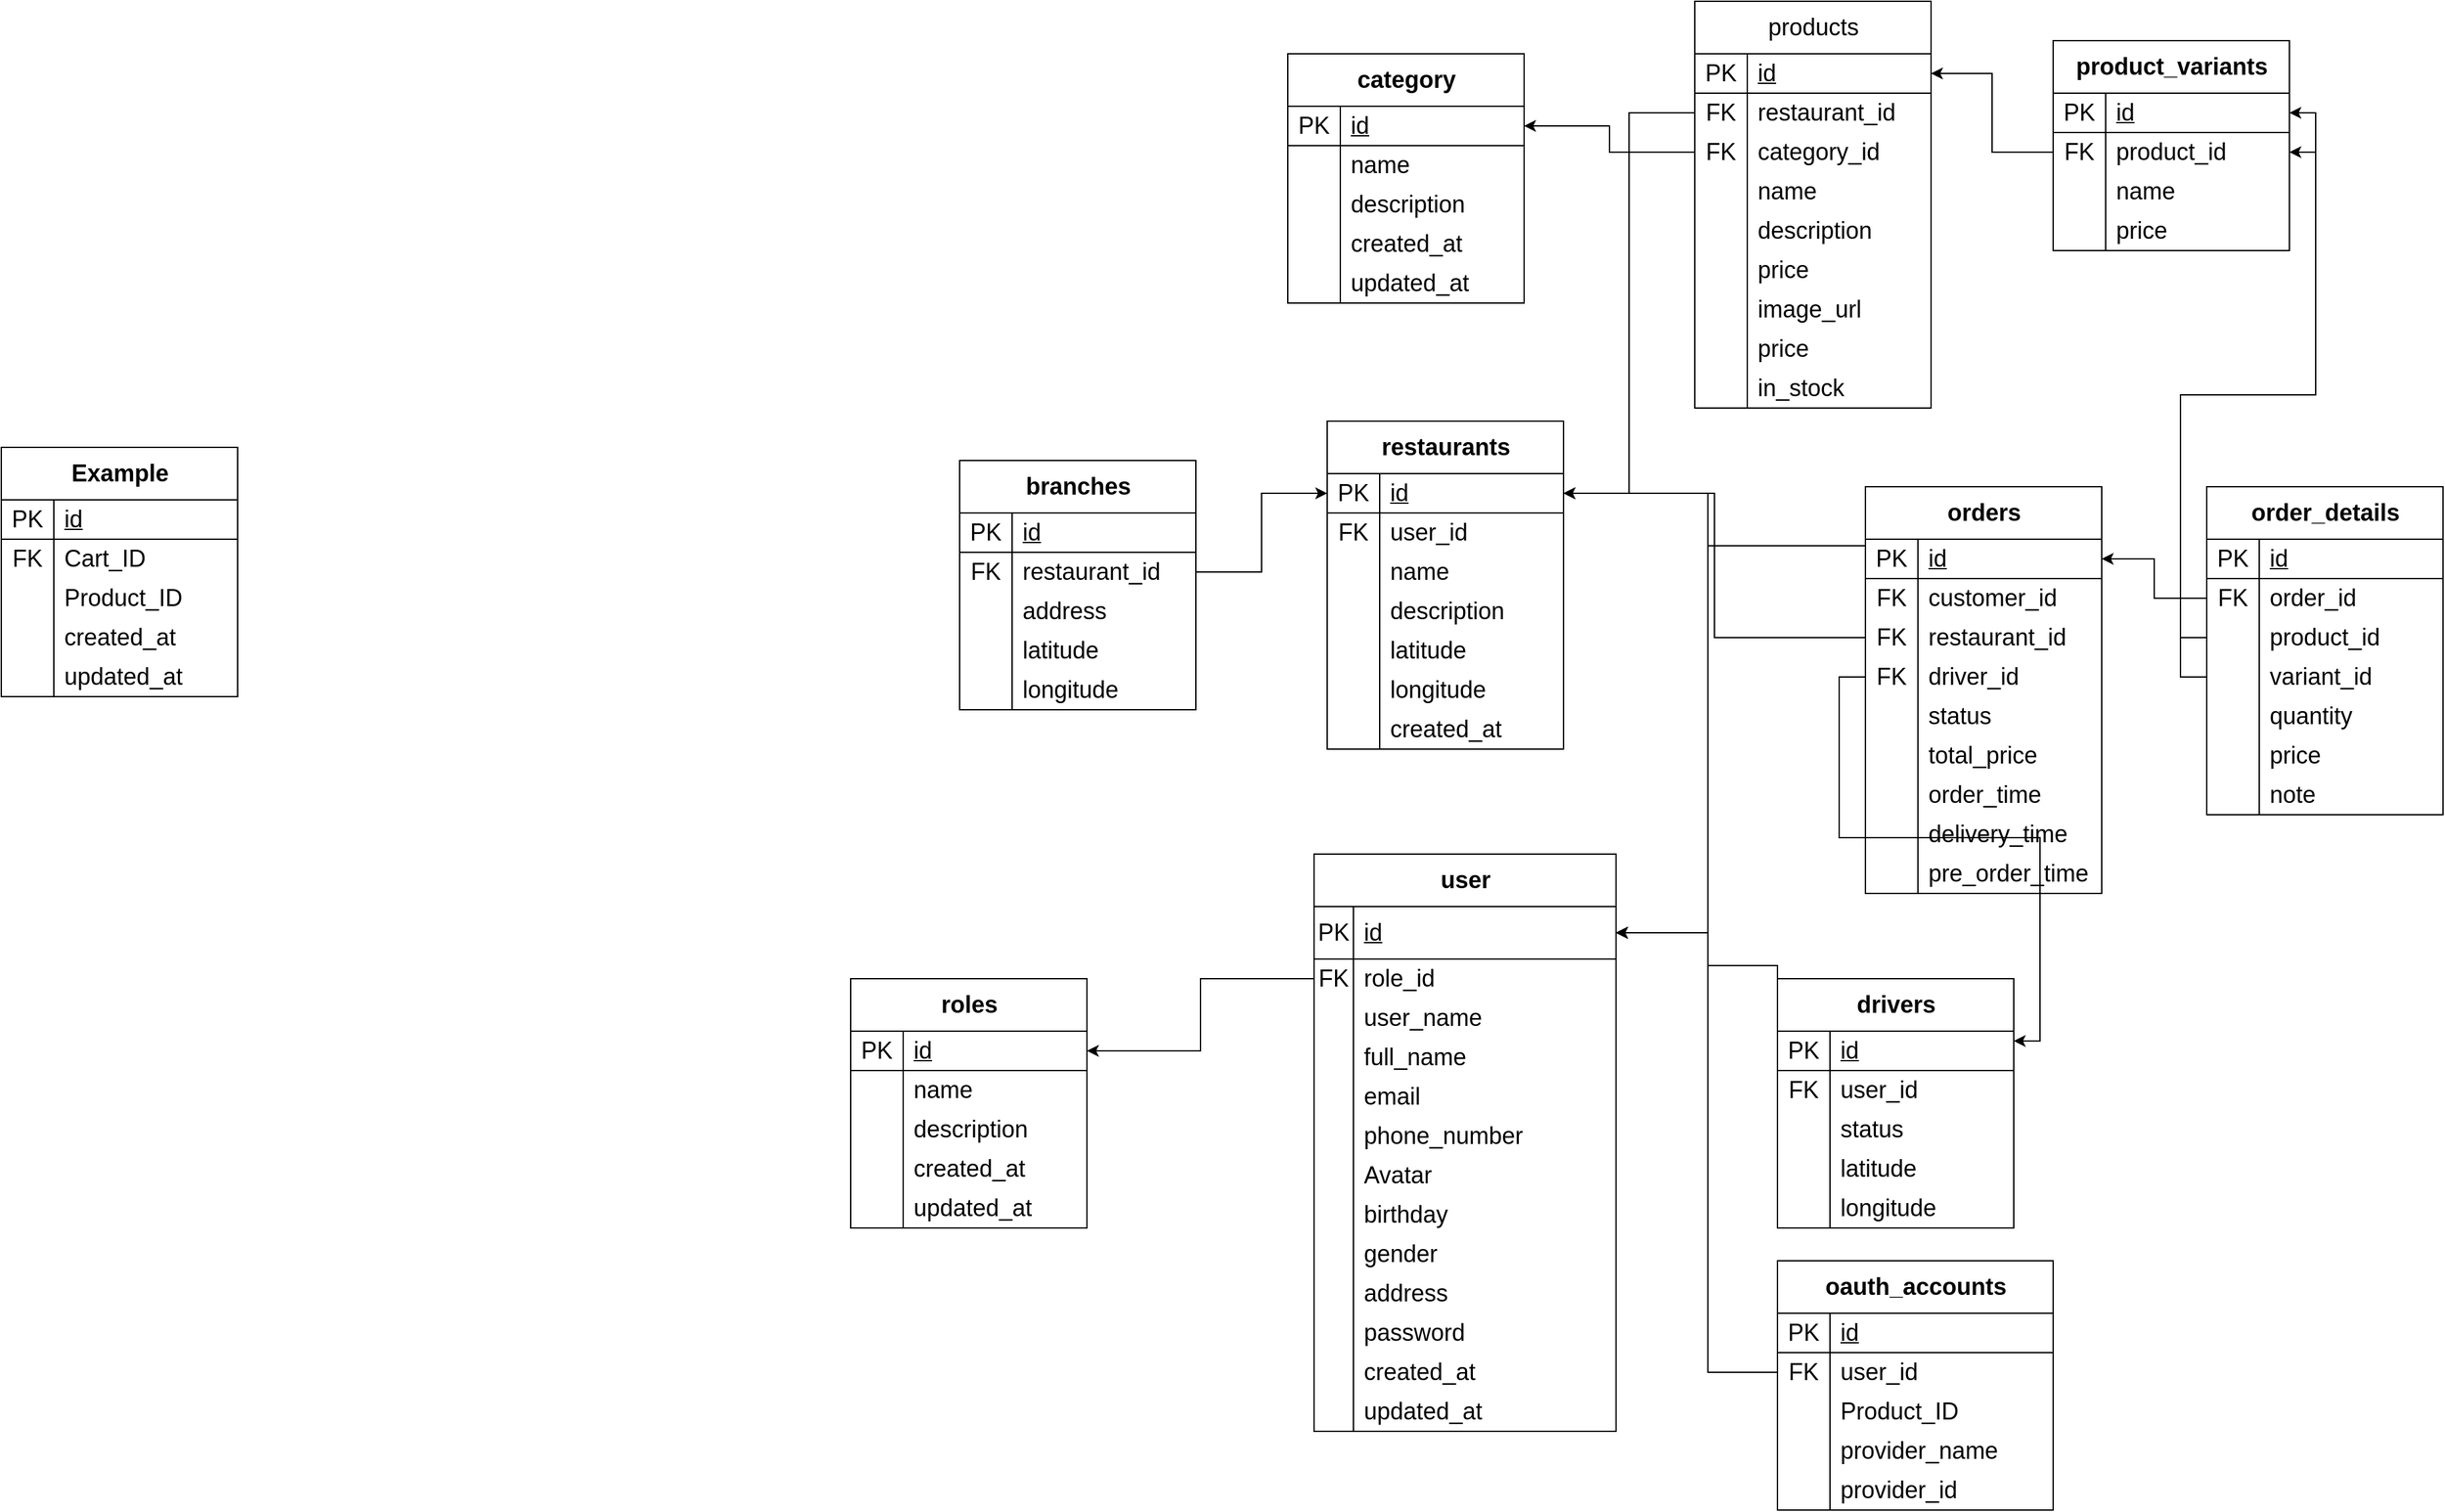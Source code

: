 <mxfile version="26.1.0">
  <diagram id="C5RBs43oDa-KdzZeNtuy" name="Page-1">
    <mxGraphModel dx="2967" dy="1865" grid="1" gridSize="10" guides="1" tooltips="1" connect="1" arrows="1" fold="1" page="1" pageScale="1" pageWidth="827" pageHeight="1169" math="0" shadow="0">
      <root>
        <mxCell id="WIyWlLk6GJQsqaUBKTNV-0" />
        <mxCell id="WIyWlLk6GJQsqaUBKTNV-1" parent="WIyWlLk6GJQsqaUBKTNV-0" />
        <mxCell id="a3b0M-JwFqGPI_GB6F40-0" value="&lt;b&gt;orders&lt;/b&gt;" style="shape=table;startSize=40;container=1;collapsible=1;childLayout=tableLayout;fixedRows=1;rowLines=0;fontStyle=0;align=center;resizeLast=1;html=1;strokeWidth=1;fontSize=18;" parent="WIyWlLk6GJQsqaUBKTNV-1" vertex="1">
          <mxGeometry x="270" y="360" width="180" height="310" as="geometry" />
        </mxCell>
        <mxCell id="a3b0M-JwFqGPI_GB6F40-1" value="" style="shape=tableRow;horizontal=0;startSize=0;swimlaneHead=0;swimlaneBody=0;fillColor=none;collapsible=0;dropTarget=0;points=[[0,0.5],[1,0.5]];portConstraint=eastwest;top=0;left=0;right=0;bottom=1;fontStyle=0;strokeWidth=1;fontSize=18;" parent="a3b0M-JwFqGPI_GB6F40-0" vertex="1">
          <mxGeometry y="40" width="180" height="30" as="geometry" />
        </mxCell>
        <mxCell id="a3b0M-JwFqGPI_GB6F40-2" value="PK" style="shape=partialRectangle;connectable=0;fillColor=none;top=0;left=0;bottom=0;right=0;fontStyle=0;overflow=hidden;whiteSpace=wrap;html=1;strokeWidth=1;fontSize=18;" parent="a3b0M-JwFqGPI_GB6F40-1" vertex="1">
          <mxGeometry width="40" height="30" as="geometry">
            <mxRectangle width="40" height="30" as="alternateBounds" />
          </mxGeometry>
        </mxCell>
        <mxCell id="a3b0M-JwFqGPI_GB6F40-3" value="id" style="shape=partialRectangle;connectable=0;fillColor=none;top=0;left=0;bottom=0;right=0;align=left;spacingLeft=6;fontStyle=4;overflow=hidden;whiteSpace=wrap;html=1;strokeWidth=1;fontSize=18;" parent="a3b0M-JwFqGPI_GB6F40-1" vertex="1">
          <mxGeometry x="40" width="140" height="30" as="geometry">
            <mxRectangle width="140" height="30" as="alternateBounds" />
          </mxGeometry>
        </mxCell>
        <mxCell id="a3b0M-JwFqGPI_GB6F40-4" value="" style="shape=tableRow;horizontal=0;startSize=0;swimlaneHead=0;swimlaneBody=0;fillColor=none;collapsible=0;dropTarget=0;points=[[0,0.5],[1,0.5]];portConstraint=eastwest;top=0;left=0;right=0;bottom=0;fontStyle=0;strokeWidth=1;fontSize=18;" parent="a3b0M-JwFqGPI_GB6F40-0" vertex="1">
          <mxGeometry y="70" width="180" height="30" as="geometry" />
        </mxCell>
        <mxCell id="a3b0M-JwFqGPI_GB6F40-5" value="FK" style="shape=partialRectangle;connectable=0;fillColor=none;top=0;left=0;bottom=0;right=0;editable=1;overflow=hidden;whiteSpace=wrap;html=1;fontStyle=0;strokeWidth=1;fontSize=18;" parent="a3b0M-JwFqGPI_GB6F40-4" vertex="1">
          <mxGeometry width="40" height="30" as="geometry">
            <mxRectangle width="40" height="30" as="alternateBounds" />
          </mxGeometry>
        </mxCell>
        <mxCell id="a3b0M-JwFqGPI_GB6F40-6" value="customer_id" style="shape=partialRectangle;connectable=0;fillColor=none;top=0;left=0;bottom=0;right=0;align=left;spacingLeft=6;overflow=hidden;whiteSpace=wrap;html=1;fontStyle=0;strokeWidth=1;fontSize=18;" parent="a3b0M-JwFqGPI_GB6F40-4" vertex="1">
          <mxGeometry x="40" width="140" height="30" as="geometry">
            <mxRectangle width="140" height="30" as="alternateBounds" />
          </mxGeometry>
        </mxCell>
        <mxCell id="a3b0M-JwFqGPI_GB6F40-7" value="" style="shape=tableRow;horizontal=0;startSize=0;swimlaneHead=0;swimlaneBody=0;fillColor=none;collapsible=0;dropTarget=0;points=[[0,0.5],[1,0.5]];portConstraint=eastwest;top=0;left=0;right=0;bottom=0;fontStyle=0;strokeWidth=1;fontSize=18;" parent="a3b0M-JwFqGPI_GB6F40-0" vertex="1">
          <mxGeometry y="100" width="180" height="30" as="geometry" />
        </mxCell>
        <mxCell id="a3b0M-JwFqGPI_GB6F40-8" value="FK" style="shape=partialRectangle;connectable=0;fillColor=none;top=0;left=0;bottom=0;right=0;editable=1;overflow=hidden;whiteSpace=wrap;html=1;fontStyle=0;strokeWidth=1;fontSize=18;" parent="a3b0M-JwFqGPI_GB6F40-7" vertex="1">
          <mxGeometry width="40" height="30" as="geometry">
            <mxRectangle width="40" height="30" as="alternateBounds" />
          </mxGeometry>
        </mxCell>
        <mxCell id="a3b0M-JwFqGPI_GB6F40-9" value="restaurant_id" style="shape=partialRectangle;connectable=0;fillColor=none;top=0;left=0;bottom=0;right=0;align=left;spacingLeft=6;overflow=hidden;whiteSpace=wrap;html=1;fontStyle=0;strokeWidth=1;fontSize=18;" parent="a3b0M-JwFqGPI_GB6F40-7" vertex="1">
          <mxGeometry x="40" width="140" height="30" as="geometry">
            <mxRectangle width="140" height="30" as="alternateBounds" />
          </mxGeometry>
        </mxCell>
        <mxCell id="a3b0M-JwFqGPI_GB6F40-10" value="" style="shape=tableRow;horizontal=0;startSize=0;swimlaneHead=0;swimlaneBody=0;fillColor=none;collapsible=0;dropTarget=0;points=[[0,0.5],[1,0.5]];portConstraint=eastwest;top=0;left=0;right=0;bottom=0;fontStyle=0;strokeWidth=1;fontSize=18;" parent="a3b0M-JwFqGPI_GB6F40-0" vertex="1">
          <mxGeometry y="130" width="180" height="30" as="geometry" />
        </mxCell>
        <mxCell id="a3b0M-JwFqGPI_GB6F40-11" value="FK" style="shape=partialRectangle;connectable=0;fillColor=none;top=0;left=0;bottom=0;right=0;editable=1;overflow=hidden;whiteSpace=wrap;html=1;fontStyle=0;strokeWidth=1;fontSize=18;" parent="a3b0M-JwFqGPI_GB6F40-10" vertex="1">
          <mxGeometry width="40" height="30" as="geometry">
            <mxRectangle width="40" height="30" as="alternateBounds" />
          </mxGeometry>
        </mxCell>
        <mxCell id="a3b0M-JwFqGPI_GB6F40-12" value="driver_id" style="shape=partialRectangle;connectable=0;fillColor=none;top=0;left=0;bottom=0;right=0;align=left;spacingLeft=6;overflow=hidden;whiteSpace=wrap;html=1;fontStyle=0;strokeWidth=1;fontSize=18;" parent="a3b0M-JwFqGPI_GB6F40-10" vertex="1">
          <mxGeometry x="40" width="140" height="30" as="geometry">
            <mxRectangle width="140" height="30" as="alternateBounds" />
          </mxGeometry>
        </mxCell>
        <mxCell id="a3b0M-JwFqGPI_GB6F40-13" value="" style="shape=tableRow;horizontal=0;startSize=0;swimlaneHead=0;swimlaneBody=0;fillColor=none;collapsible=0;dropTarget=0;points=[[0,0.5],[1,0.5]];portConstraint=eastwest;top=0;left=0;right=0;bottom=0;fontStyle=0;strokeWidth=1;fontSize=18;" parent="a3b0M-JwFqGPI_GB6F40-0" vertex="1">
          <mxGeometry y="160" width="180" height="30" as="geometry" />
        </mxCell>
        <mxCell id="a3b0M-JwFqGPI_GB6F40-14" value="" style="shape=partialRectangle;connectable=0;fillColor=none;top=0;left=0;bottom=0;right=0;editable=1;overflow=hidden;whiteSpace=wrap;html=1;fontStyle=0;strokeWidth=1;fontSize=18;" parent="a3b0M-JwFqGPI_GB6F40-13" vertex="1">
          <mxGeometry width="40" height="30" as="geometry">
            <mxRectangle width="40" height="30" as="alternateBounds" />
          </mxGeometry>
        </mxCell>
        <mxCell id="a3b0M-JwFqGPI_GB6F40-15" value="status" style="shape=partialRectangle;connectable=0;fillColor=none;top=0;left=0;bottom=0;right=0;align=left;spacingLeft=6;overflow=hidden;whiteSpace=wrap;html=1;fontStyle=0;strokeWidth=1;fontSize=18;" parent="a3b0M-JwFqGPI_GB6F40-13" vertex="1">
          <mxGeometry x="40" width="140" height="30" as="geometry">
            <mxRectangle width="140" height="30" as="alternateBounds" />
          </mxGeometry>
        </mxCell>
        <mxCell id="W5HkF0r1EwkCMaxDWed6-33" value="" style="shape=tableRow;horizontal=0;startSize=0;swimlaneHead=0;swimlaneBody=0;fillColor=none;collapsible=0;dropTarget=0;points=[[0,0.5],[1,0.5]];portConstraint=eastwest;top=0;left=0;right=0;bottom=0;fontStyle=0;strokeWidth=1;fontSize=18;" vertex="1" parent="a3b0M-JwFqGPI_GB6F40-0">
          <mxGeometry y="190" width="180" height="30" as="geometry" />
        </mxCell>
        <mxCell id="W5HkF0r1EwkCMaxDWed6-34" value="" style="shape=partialRectangle;connectable=0;fillColor=none;top=0;left=0;bottom=0;right=0;editable=1;overflow=hidden;whiteSpace=wrap;html=1;fontStyle=0;strokeWidth=1;fontSize=18;" vertex="1" parent="W5HkF0r1EwkCMaxDWed6-33">
          <mxGeometry width="40" height="30" as="geometry">
            <mxRectangle width="40" height="30" as="alternateBounds" />
          </mxGeometry>
        </mxCell>
        <mxCell id="W5HkF0r1EwkCMaxDWed6-35" value="total_price" style="shape=partialRectangle;connectable=0;fillColor=none;top=0;left=0;bottom=0;right=0;align=left;spacingLeft=6;overflow=hidden;whiteSpace=wrap;html=1;fontStyle=0;strokeWidth=1;fontSize=18;" vertex="1" parent="W5HkF0r1EwkCMaxDWed6-33">
          <mxGeometry x="40" width="140" height="30" as="geometry">
            <mxRectangle width="140" height="30" as="alternateBounds" />
          </mxGeometry>
        </mxCell>
        <mxCell id="W5HkF0r1EwkCMaxDWed6-36" value="" style="shape=tableRow;horizontal=0;startSize=0;swimlaneHead=0;swimlaneBody=0;fillColor=none;collapsible=0;dropTarget=0;points=[[0,0.5],[1,0.5]];portConstraint=eastwest;top=0;left=0;right=0;bottom=0;fontStyle=0;strokeWidth=1;fontSize=18;" vertex="1" parent="a3b0M-JwFqGPI_GB6F40-0">
          <mxGeometry y="220" width="180" height="30" as="geometry" />
        </mxCell>
        <mxCell id="W5HkF0r1EwkCMaxDWed6-37" value="" style="shape=partialRectangle;connectable=0;fillColor=none;top=0;left=0;bottom=0;right=0;editable=1;overflow=hidden;whiteSpace=wrap;html=1;fontStyle=0;strokeWidth=1;fontSize=18;" vertex="1" parent="W5HkF0r1EwkCMaxDWed6-36">
          <mxGeometry width="40" height="30" as="geometry">
            <mxRectangle width="40" height="30" as="alternateBounds" />
          </mxGeometry>
        </mxCell>
        <mxCell id="W5HkF0r1EwkCMaxDWed6-38" value="order_time" style="shape=partialRectangle;connectable=0;fillColor=none;top=0;left=0;bottom=0;right=0;align=left;spacingLeft=6;overflow=hidden;whiteSpace=wrap;html=1;fontStyle=0;strokeWidth=1;fontSize=18;" vertex="1" parent="W5HkF0r1EwkCMaxDWed6-36">
          <mxGeometry x="40" width="140" height="30" as="geometry">
            <mxRectangle width="140" height="30" as="alternateBounds" />
          </mxGeometry>
        </mxCell>
        <mxCell id="W5HkF0r1EwkCMaxDWed6-39" value="" style="shape=tableRow;horizontal=0;startSize=0;swimlaneHead=0;swimlaneBody=0;fillColor=none;collapsible=0;dropTarget=0;points=[[0,0.5],[1,0.5]];portConstraint=eastwest;top=0;left=0;right=0;bottom=0;fontStyle=0;strokeWidth=1;fontSize=18;" vertex="1" parent="a3b0M-JwFqGPI_GB6F40-0">
          <mxGeometry y="250" width="180" height="30" as="geometry" />
        </mxCell>
        <mxCell id="W5HkF0r1EwkCMaxDWed6-40" value="" style="shape=partialRectangle;connectable=0;fillColor=none;top=0;left=0;bottom=0;right=0;editable=1;overflow=hidden;whiteSpace=wrap;html=1;fontStyle=0;strokeWidth=1;fontSize=18;" vertex="1" parent="W5HkF0r1EwkCMaxDWed6-39">
          <mxGeometry width="40" height="30" as="geometry">
            <mxRectangle width="40" height="30" as="alternateBounds" />
          </mxGeometry>
        </mxCell>
        <mxCell id="W5HkF0r1EwkCMaxDWed6-41" value="delivery_time" style="shape=partialRectangle;connectable=0;fillColor=none;top=0;left=0;bottom=0;right=0;align=left;spacingLeft=6;overflow=hidden;whiteSpace=wrap;html=1;fontStyle=0;strokeWidth=1;fontSize=18;" vertex="1" parent="W5HkF0r1EwkCMaxDWed6-39">
          <mxGeometry x="40" width="140" height="30" as="geometry">
            <mxRectangle width="140" height="30" as="alternateBounds" />
          </mxGeometry>
        </mxCell>
        <mxCell id="W5HkF0r1EwkCMaxDWed6-42" value="" style="shape=tableRow;horizontal=0;startSize=0;swimlaneHead=0;swimlaneBody=0;fillColor=none;collapsible=0;dropTarget=0;points=[[0,0.5],[1,0.5]];portConstraint=eastwest;top=0;left=0;right=0;bottom=0;fontStyle=0;strokeWidth=1;fontSize=18;" vertex="1" parent="a3b0M-JwFqGPI_GB6F40-0">
          <mxGeometry y="280" width="180" height="30" as="geometry" />
        </mxCell>
        <mxCell id="W5HkF0r1EwkCMaxDWed6-43" value="" style="shape=partialRectangle;connectable=0;fillColor=none;top=0;left=0;bottom=0;right=0;editable=1;overflow=hidden;whiteSpace=wrap;html=1;fontStyle=0;strokeWidth=1;fontSize=18;" vertex="1" parent="W5HkF0r1EwkCMaxDWed6-42">
          <mxGeometry width="40" height="30" as="geometry">
            <mxRectangle width="40" height="30" as="alternateBounds" />
          </mxGeometry>
        </mxCell>
        <mxCell id="W5HkF0r1EwkCMaxDWed6-44" value="pre_order_time" style="shape=partialRectangle;connectable=0;fillColor=none;top=0;left=0;bottom=0;right=0;align=left;spacingLeft=6;overflow=hidden;whiteSpace=wrap;html=1;fontStyle=0;strokeWidth=1;fontSize=18;" vertex="1" parent="W5HkF0r1EwkCMaxDWed6-42">
          <mxGeometry x="40" width="140" height="30" as="geometry">
            <mxRectangle width="140" height="30" as="alternateBounds" />
          </mxGeometry>
        </mxCell>
        <mxCell id="a3b0M-JwFqGPI_GB6F40-16" value="&lt;b&gt;user&lt;/b&gt;" style="shape=table;startSize=40;container=1;collapsible=1;childLayout=tableLayout;fixedRows=1;rowLines=0;fontStyle=0;align=center;resizeLast=1;html=1;strokeWidth=1;fontSize=18;" parent="WIyWlLk6GJQsqaUBKTNV-1" vertex="1">
          <mxGeometry x="-150" y="640" width="230" height="440" as="geometry" />
        </mxCell>
        <mxCell id="a3b0M-JwFqGPI_GB6F40-17" value="" style="shape=tableRow;horizontal=0;startSize=0;swimlaneHead=0;swimlaneBody=0;fillColor=none;collapsible=0;dropTarget=0;points=[[0,0.5],[1,0.5]];portConstraint=eastwest;top=0;left=0;right=0;bottom=1;fontStyle=0;strokeWidth=1;fontSize=18;" parent="a3b0M-JwFqGPI_GB6F40-16" vertex="1">
          <mxGeometry y="40" width="230" height="40" as="geometry" />
        </mxCell>
        <mxCell id="a3b0M-JwFqGPI_GB6F40-18" value="PK" style="shape=partialRectangle;connectable=0;fillColor=none;top=0;left=0;bottom=0;right=0;fontStyle=0;overflow=hidden;whiteSpace=wrap;html=1;strokeWidth=1;fontSize=18;" parent="a3b0M-JwFqGPI_GB6F40-17" vertex="1">
          <mxGeometry width="30" height="40" as="geometry">
            <mxRectangle width="30" height="40" as="alternateBounds" />
          </mxGeometry>
        </mxCell>
        <mxCell id="a3b0M-JwFqGPI_GB6F40-19" value="id" style="shape=partialRectangle;connectable=0;fillColor=none;top=0;left=0;bottom=0;right=0;align=left;spacingLeft=6;fontStyle=4;overflow=hidden;whiteSpace=wrap;html=1;strokeWidth=1;fontSize=18;" parent="a3b0M-JwFqGPI_GB6F40-17" vertex="1">
          <mxGeometry x="30" width="200" height="40" as="geometry">
            <mxRectangle width="200" height="40" as="alternateBounds" />
          </mxGeometry>
        </mxCell>
        <mxCell id="a3b0M-JwFqGPI_GB6F40-20" value="" style="shape=tableRow;horizontal=0;startSize=0;swimlaneHead=0;swimlaneBody=0;fillColor=none;collapsible=0;dropTarget=0;points=[[0,0.5],[1,0.5]];portConstraint=eastwest;top=0;left=0;right=0;bottom=0;fontStyle=0;strokeWidth=1;fontSize=18;" parent="a3b0M-JwFqGPI_GB6F40-16" vertex="1">
          <mxGeometry y="80" width="230" height="30" as="geometry" />
        </mxCell>
        <mxCell id="a3b0M-JwFqGPI_GB6F40-21" value="FK" style="shape=partialRectangle;connectable=0;fillColor=none;top=0;left=0;bottom=0;right=0;editable=1;overflow=hidden;whiteSpace=wrap;html=1;fontStyle=0;strokeWidth=1;fontSize=18;" parent="a3b0M-JwFqGPI_GB6F40-20" vertex="1">
          <mxGeometry width="30" height="30" as="geometry">
            <mxRectangle width="30" height="30" as="alternateBounds" />
          </mxGeometry>
        </mxCell>
        <mxCell id="a3b0M-JwFqGPI_GB6F40-22" value="role_id" style="shape=partialRectangle;connectable=0;fillColor=none;top=0;left=0;bottom=0;right=0;align=left;spacingLeft=6;overflow=hidden;whiteSpace=wrap;html=1;fontStyle=0;strokeWidth=1;fontSize=18;" parent="a3b0M-JwFqGPI_GB6F40-20" vertex="1">
          <mxGeometry x="30" width="200" height="30" as="geometry">
            <mxRectangle width="200" height="30" as="alternateBounds" />
          </mxGeometry>
        </mxCell>
        <mxCell id="a3b0M-JwFqGPI_GB6F40-72" value="" style="shape=tableRow;horizontal=0;startSize=0;swimlaneHead=0;swimlaneBody=0;fillColor=none;collapsible=0;dropTarget=0;points=[[0,0.5],[1,0.5]];portConstraint=eastwest;top=0;left=0;right=0;bottom=0;fontStyle=0;strokeWidth=1;fontSize=18;" parent="a3b0M-JwFqGPI_GB6F40-16" vertex="1">
          <mxGeometry y="110" width="230" height="30" as="geometry" />
        </mxCell>
        <mxCell id="a3b0M-JwFqGPI_GB6F40-73" value="" style="shape=partialRectangle;connectable=0;fillColor=none;top=0;left=0;bottom=0;right=0;editable=1;overflow=hidden;whiteSpace=wrap;html=1;fontStyle=0;strokeWidth=1;fontSize=18;" parent="a3b0M-JwFqGPI_GB6F40-72" vertex="1">
          <mxGeometry width="30" height="30" as="geometry">
            <mxRectangle width="30" height="30" as="alternateBounds" />
          </mxGeometry>
        </mxCell>
        <mxCell id="a3b0M-JwFqGPI_GB6F40-74" value="user_name" style="shape=partialRectangle;connectable=0;fillColor=none;top=0;left=0;bottom=0;right=0;align=left;spacingLeft=6;overflow=hidden;whiteSpace=wrap;html=1;fontStyle=0;strokeWidth=1;fontSize=18;" parent="a3b0M-JwFqGPI_GB6F40-72" vertex="1">
          <mxGeometry x="30" width="200" height="30" as="geometry">
            <mxRectangle width="200" height="30" as="alternateBounds" />
          </mxGeometry>
        </mxCell>
        <mxCell id="a3b0M-JwFqGPI_GB6F40-23" value="" style="shape=tableRow;horizontal=0;startSize=0;swimlaneHead=0;swimlaneBody=0;fillColor=none;collapsible=0;dropTarget=0;points=[[0,0.5],[1,0.5]];portConstraint=eastwest;top=0;left=0;right=0;bottom=0;fontStyle=0;strokeWidth=1;fontSize=18;" parent="a3b0M-JwFqGPI_GB6F40-16" vertex="1">
          <mxGeometry y="140" width="230" height="30" as="geometry" />
        </mxCell>
        <mxCell id="a3b0M-JwFqGPI_GB6F40-24" value="" style="shape=partialRectangle;connectable=0;fillColor=none;top=0;left=0;bottom=0;right=0;editable=1;overflow=hidden;whiteSpace=wrap;html=1;fontStyle=0;strokeWidth=1;fontSize=18;" parent="a3b0M-JwFqGPI_GB6F40-23" vertex="1">
          <mxGeometry width="30" height="30" as="geometry">
            <mxRectangle width="30" height="30" as="alternateBounds" />
          </mxGeometry>
        </mxCell>
        <mxCell id="a3b0M-JwFqGPI_GB6F40-25" value="full_name" style="shape=partialRectangle;connectable=0;fillColor=none;top=0;left=0;bottom=0;right=0;align=left;spacingLeft=6;overflow=hidden;whiteSpace=wrap;html=1;fontStyle=0;strokeWidth=1;fontSize=18;" parent="a3b0M-JwFqGPI_GB6F40-23" vertex="1">
          <mxGeometry x="30" width="200" height="30" as="geometry">
            <mxRectangle width="200" height="30" as="alternateBounds" />
          </mxGeometry>
        </mxCell>
        <mxCell id="a3b0M-JwFqGPI_GB6F40-66" value="" style="shape=tableRow;horizontal=0;startSize=0;swimlaneHead=0;swimlaneBody=0;fillColor=none;collapsible=0;dropTarget=0;points=[[0,0.5],[1,0.5]];portConstraint=eastwest;top=0;left=0;right=0;bottom=0;fontStyle=0;strokeWidth=1;fontSize=18;" parent="a3b0M-JwFqGPI_GB6F40-16" vertex="1">
          <mxGeometry y="170" width="230" height="30" as="geometry" />
        </mxCell>
        <mxCell id="a3b0M-JwFqGPI_GB6F40-67" value="" style="shape=partialRectangle;connectable=0;fillColor=none;top=0;left=0;bottom=0;right=0;editable=1;overflow=hidden;whiteSpace=wrap;html=1;fontStyle=0;strokeWidth=1;fontSize=18;" parent="a3b0M-JwFqGPI_GB6F40-66" vertex="1">
          <mxGeometry width="30" height="30" as="geometry">
            <mxRectangle width="30" height="30" as="alternateBounds" />
          </mxGeometry>
        </mxCell>
        <mxCell id="a3b0M-JwFqGPI_GB6F40-68" value="email" style="shape=partialRectangle;connectable=0;fillColor=none;top=0;left=0;bottom=0;right=0;align=left;spacingLeft=6;overflow=hidden;whiteSpace=wrap;html=1;fontStyle=0;strokeWidth=1;fontSize=18;" parent="a3b0M-JwFqGPI_GB6F40-66" vertex="1">
          <mxGeometry x="30" width="200" height="30" as="geometry">
            <mxRectangle width="200" height="30" as="alternateBounds" />
          </mxGeometry>
        </mxCell>
        <mxCell id="a3b0M-JwFqGPI_GB6F40-26" value="" style="shape=tableRow;horizontal=0;startSize=0;swimlaneHead=0;swimlaneBody=0;fillColor=none;collapsible=0;dropTarget=0;points=[[0,0.5],[1,0.5]];portConstraint=eastwest;top=0;left=0;right=0;bottom=0;fontStyle=0;strokeWidth=1;fontSize=18;" parent="a3b0M-JwFqGPI_GB6F40-16" vertex="1">
          <mxGeometry y="200" width="230" height="30" as="geometry" />
        </mxCell>
        <mxCell id="a3b0M-JwFqGPI_GB6F40-27" value="" style="shape=partialRectangle;connectable=0;fillColor=none;top=0;left=0;bottom=0;right=0;editable=1;overflow=hidden;whiteSpace=wrap;html=1;fontStyle=0;strokeWidth=1;fontSize=18;" parent="a3b0M-JwFqGPI_GB6F40-26" vertex="1">
          <mxGeometry width="30" height="30" as="geometry">
            <mxRectangle width="30" height="30" as="alternateBounds" />
          </mxGeometry>
        </mxCell>
        <mxCell id="a3b0M-JwFqGPI_GB6F40-28" value="phone_number" style="shape=partialRectangle;connectable=0;fillColor=none;top=0;left=0;bottom=0;right=0;align=left;spacingLeft=6;overflow=hidden;whiteSpace=wrap;html=1;fontStyle=0;strokeWidth=1;fontSize=18;" parent="a3b0M-JwFqGPI_GB6F40-26" vertex="1">
          <mxGeometry x="30" width="200" height="30" as="geometry">
            <mxRectangle width="200" height="30" as="alternateBounds" />
          </mxGeometry>
        </mxCell>
        <mxCell id="a3b0M-JwFqGPI_GB6F40-29" value="" style="shape=tableRow;horizontal=0;startSize=0;swimlaneHead=0;swimlaneBody=0;fillColor=none;collapsible=0;dropTarget=0;points=[[0,0.5],[1,0.5]];portConstraint=eastwest;top=0;left=0;right=0;bottom=0;fontStyle=0;strokeWidth=1;fontSize=18;" parent="a3b0M-JwFqGPI_GB6F40-16" vertex="1">
          <mxGeometry y="230" width="230" height="30" as="geometry" />
        </mxCell>
        <mxCell id="a3b0M-JwFqGPI_GB6F40-30" value="" style="shape=partialRectangle;connectable=0;fillColor=none;top=0;left=0;bottom=0;right=0;editable=1;overflow=hidden;whiteSpace=wrap;html=1;fontStyle=0;strokeWidth=1;fontSize=18;" parent="a3b0M-JwFqGPI_GB6F40-29" vertex="1">
          <mxGeometry width="30" height="30" as="geometry">
            <mxRectangle width="30" height="30" as="alternateBounds" />
          </mxGeometry>
        </mxCell>
        <mxCell id="a3b0M-JwFqGPI_GB6F40-31" value="Avatar" style="shape=partialRectangle;connectable=0;fillColor=none;top=0;left=0;bottom=0;right=0;align=left;spacingLeft=6;overflow=hidden;whiteSpace=wrap;html=1;fontStyle=0;strokeWidth=1;fontSize=18;" parent="a3b0M-JwFqGPI_GB6F40-29" vertex="1">
          <mxGeometry x="30" width="200" height="30" as="geometry">
            <mxRectangle width="200" height="30" as="alternateBounds" />
          </mxGeometry>
        </mxCell>
        <mxCell id="a3b0M-JwFqGPI_GB6F40-69" value="" style="shape=tableRow;horizontal=0;startSize=0;swimlaneHead=0;swimlaneBody=0;fillColor=none;collapsible=0;dropTarget=0;points=[[0,0.5],[1,0.5]];portConstraint=eastwest;top=0;left=0;right=0;bottom=0;fontStyle=0;strokeWidth=1;fontSize=18;" parent="a3b0M-JwFqGPI_GB6F40-16" vertex="1">
          <mxGeometry y="260" width="230" height="30" as="geometry" />
        </mxCell>
        <mxCell id="a3b0M-JwFqGPI_GB6F40-70" value="" style="shape=partialRectangle;connectable=0;fillColor=none;top=0;left=0;bottom=0;right=0;editable=1;overflow=hidden;whiteSpace=wrap;html=1;fontStyle=0;strokeWidth=1;fontSize=18;" parent="a3b0M-JwFqGPI_GB6F40-69" vertex="1">
          <mxGeometry width="30" height="30" as="geometry">
            <mxRectangle width="30" height="30" as="alternateBounds" />
          </mxGeometry>
        </mxCell>
        <mxCell id="a3b0M-JwFqGPI_GB6F40-71" value="birthday" style="shape=partialRectangle;connectable=0;fillColor=none;top=0;left=0;bottom=0;right=0;align=left;spacingLeft=6;overflow=hidden;whiteSpace=wrap;html=1;fontStyle=0;strokeWidth=1;fontSize=18;" parent="a3b0M-JwFqGPI_GB6F40-69" vertex="1">
          <mxGeometry x="30" width="200" height="30" as="geometry">
            <mxRectangle width="200" height="30" as="alternateBounds" />
          </mxGeometry>
        </mxCell>
        <mxCell id="a3b0M-JwFqGPI_GB6F40-77" value="" style="shape=tableRow;horizontal=0;startSize=0;swimlaneHead=0;swimlaneBody=0;fillColor=none;collapsible=0;dropTarget=0;points=[[0,0.5],[1,0.5]];portConstraint=eastwest;top=0;left=0;right=0;bottom=0;fontStyle=0;strokeWidth=1;fontSize=18;" parent="a3b0M-JwFqGPI_GB6F40-16" vertex="1">
          <mxGeometry y="290" width="230" height="30" as="geometry" />
        </mxCell>
        <mxCell id="a3b0M-JwFqGPI_GB6F40-78" value="" style="shape=partialRectangle;connectable=0;fillColor=none;top=0;left=0;bottom=0;right=0;editable=1;overflow=hidden;whiteSpace=wrap;html=1;fontStyle=0;strokeWidth=1;fontSize=18;" parent="a3b0M-JwFqGPI_GB6F40-77" vertex="1">
          <mxGeometry width="30" height="30" as="geometry">
            <mxRectangle width="30" height="30" as="alternateBounds" />
          </mxGeometry>
        </mxCell>
        <mxCell id="a3b0M-JwFqGPI_GB6F40-79" value="gender" style="shape=partialRectangle;connectable=0;fillColor=none;top=0;left=0;bottom=0;right=0;align=left;spacingLeft=6;overflow=hidden;whiteSpace=wrap;html=1;fontStyle=0;strokeWidth=1;fontSize=18;" parent="a3b0M-JwFqGPI_GB6F40-77" vertex="1">
          <mxGeometry x="30" width="200" height="30" as="geometry">
            <mxRectangle width="200" height="30" as="alternateBounds" />
          </mxGeometry>
        </mxCell>
        <mxCell id="a3b0M-JwFqGPI_GB6F40-80" value="" style="shape=tableRow;horizontal=0;startSize=0;swimlaneHead=0;swimlaneBody=0;fillColor=none;collapsible=0;dropTarget=0;points=[[0,0.5],[1,0.5]];portConstraint=eastwest;top=0;left=0;right=0;bottom=0;fontStyle=0;strokeWidth=1;fontSize=18;" parent="a3b0M-JwFqGPI_GB6F40-16" vertex="1">
          <mxGeometry y="320" width="230" height="30" as="geometry" />
        </mxCell>
        <mxCell id="a3b0M-JwFqGPI_GB6F40-81" value="" style="shape=partialRectangle;connectable=0;fillColor=none;top=0;left=0;bottom=0;right=0;editable=1;overflow=hidden;whiteSpace=wrap;html=1;fontStyle=0;strokeWidth=1;fontSize=18;" parent="a3b0M-JwFqGPI_GB6F40-80" vertex="1">
          <mxGeometry width="30" height="30" as="geometry">
            <mxRectangle width="30" height="30" as="alternateBounds" />
          </mxGeometry>
        </mxCell>
        <mxCell id="a3b0M-JwFqGPI_GB6F40-82" value="address" style="shape=partialRectangle;connectable=0;fillColor=none;top=0;left=0;bottom=0;right=0;align=left;spacingLeft=6;overflow=hidden;whiteSpace=wrap;html=1;fontStyle=0;strokeWidth=1;fontSize=18;" parent="a3b0M-JwFqGPI_GB6F40-80" vertex="1">
          <mxGeometry x="30" width="200" height="30" as="geometry">
            <mxRectangle width="200" height="30" as="alternateBounds" />
          </mxGeometry>
        </mxCell>
        <mxCell id="a3b0M-JwFqGPI_GB6F40-32" value="" style="shape=tableRow;horizontal=0;startSize=0;swimlaneHead=0;swimlaneBody=0;fillColor=none;collapsible=0;dropTarget=0;points=[[0,0.5],[1,0.5]];portConstraint=eastwest;top=0;left=0;right=0;bottom=0;fontStyle=0;strokeWidth=1;fontSize=18;" parent="a3b0M-JwFqGPI_GB6F40-16" vertex="1">
          <mxGeometry y="350" width="230" height="30" as="geometry" />
        </mxCell>
        <mxCell id="a3b0M-JwFqGPI_GB6F40-33" value="" style="shape=partialRectangle;connectable=0;fillColor=none;top=0;left=0;bottom=0;right=0;editable=1;overflow=hidden;whiteSpace=wrap;html=1;fontStyle=0;strokeWidth=1;fontSize=18;" parent="a3b0M-JwFqGPI_GB6F40-32" vertex="1">
          <mxGeometry width="30" height="30" as="geometry">
            <mxRectangle width="30" height="30" as="alternateBounds" />
          </mxGeometry>
        </mxCell>
        <mxCell id="a3b0M-JwFqGPI_GB6F40-34" value="password" style="shape=partialRectangle;connectable=0;fillColor=none;top=0;left=0;bottom=0;right=0;align=left;spacingLeft=6;overflow=hidden;whiteSpace=wrap;html=1;fontStyle=0;strokeWidth=1;fontSize=18;" parent="a3b0M-JwFqGPI_GB6F40-32" vertex="1">
          <mxGeometry x="30" width="200" height="30" as="geometry">
            <mxRectangle width="200" height="30" as="alternateBounds" />
          </mxGeometry>
        </mxCell>
        <mxCell id="a3b0M-JwFqGPI_GB6F40-38" value="" style="shape=tableRow;horizontal=0;startSize=0;swimlaneHead=0;swimlaneBody=0;fillColor=none;collapsible=0;dropTarget=0;points=[[0,0.5],[1,0.5]];portConstraint=eastwest;top=0;left=0;right=0;bottom=0;fontStyle=0;strokeWidth=1;fontSize=18;" parent="a3b0M-JwFqGPI_GB6F40-16" vertex="1">
          <mxGeometry y="380" width="230" height="30" as="geometry" />
        </mxCell>
        <mxCell id="a3b0M-JwFqGPI_GB6F40-39" value="" style="shape=partialRectangle;connectable=0;fillColor=none;top=0;left=0;bottom=0;right=0;editable=1;overflow=hidden;whiteSpace=wrap;html=1;fontStyle=0;strokeWidth=1;fontSize=18;" parent="a3b0M-JwFqGPI_GB6F40-38" vertex="1">
          <mxGeometry width="30" height="30" as="geometry">
            <mxRectangle width="30" height="30" as="alternateBounds" />
          </mxGeometry>
        </mxCell>
        <mxCell id="a3b0M-JwFqGPI_GB6F40-40" value="created_at" style="shape=partialRectangle;connectable=0;fillColor=none;top=0;left=0;bottom=0;right=0;align=left;spacingLeft=6;overflow=hidden;whiteSpace=wrap;html=1;fontStyle=0;strokeWidth=1;fontSize=18;" parent="a3b0M-JwFqGPI_GB6F40-38" vertex="1">
          <mxGeometry x="30" width="200" height="30" as="geometry">
            <mxRectangle width="200" height="30" as="alternateBounds" />
          </mxGeometry>
        </mxCell>
        <mxCell id="a3b0M-JwFqGPI_GB6F40-41" value="" style="shape=tableRow;horizontal=0;startSize=0;swimlaneHead=0;swimlaneBody=0;fillColor=none;collapsible=0;dropTarget=0;points=[[0,0.5],[1,0.5]];portConstraint=eastwest;top=0;left=0;right=0;bottom=0;fontStyle=0;strokeWidth=1;fontSize=18;" parent="a3b0M-JwFqGPI_GB6F40-16" vertex="1">
          <mxGeometry y="410" width="230" height="30" as="geometry" />
        </mxCell>
        <mxCell id="a3b0M-JwFqGPI_GB6F40-42" value="" style="shape=partialRectangle;connectable=0;fillColor=none;top=0;left=0;bottom=0;right=0;editable=1;overflow=hidden;whiteSpace=wrap;html=1;fontStyle=0;strokeWidth=1;fontSize=18;" parent="a3b0M-JwFqGPI_GB6F40-41" vertex="1">
          <mxGeometry width="30" height="30" as="geometry">
            <mxRectangle width="30" height="30" as="alternateBounds" />
          </mxGeometry>
        </mxCell>
        <mxCell id="a3b0M-JwFqGPI_GB6F40-43" value="updated_at" style="shape=partialRectangle;connectable=0;fillColor=none;top=0;left=0;bottom=0;right=0;align=left;spacingLeft=6;overflow=hidden;whiteSpace=wrap;html=1;fontStyle=0;strokeWidth=1;fontSize=18;" parent="a3b0M-JwFqGPI_GB6F40-41" vertex="1">
          <mxGeometry x="30" width="200" height="30" as="geometry">
            <mxRectangle width="200" height="30" as="alternateBounds" />
          </mxGeometry>
        </mxCell>
        <mxCell id="a3b0M-JwFqGPI_GB6F40-44" value="&lt;b&gt;roles&lt;/b&gt;" style="shape=table;startSize=40;container=1;collapsible=1;childLayout=tableLayout;fixedRows=1;rowLines=0;fontStyle=0;align=center;resizeLast=1;html=1;strokeWidth=1;fontSize=18;" parent="WIyWlLk6GJQsqaUBKTNV-1" vertex="1">
          <mxGeometry x="-503" y="735" width="180" height="190" as="geometry" />
        </mxCell>
        <mxCell id="a3b0M-JwFqGPI_GB6F40-45" value="" style="shape=tableRow;horizontal=0;startSize=0;swimlaneHead=0;swimlaneBody=0;fillColor=none;collapsible=0;dropTarget=0;points=[[0,0.5],[1,0.5]];portConstraint=eastwest;top=0;left=0;right=0;bottom=1;fontStyle=0;strokeWidth=1;fontSize=18;" parent="a3b0M-JwFqGPI_GB6F40-44" vertex="1">
          <mxGeometry y="40" width="180" height="30" as="geometry" />
        </mxCell>
        <mxCell id="a3b0M-JwFqGPI_GB6F40-46" value="PK" style="shape=partialRectangle;connectable=0;fillColor=none;top=0;left=0;bottom=0;right=0;fontStyle=0;overflow=hidden;whiteSpace=wrap;html=1;strokeWidth=1;fontSize=18;" parent="a3b0M-JwFqGPI_GB6F40-45" vertex="1">
          <mxGeometry width="40" height="30" as="geometry">
            <mxRectangle width="40" height="30" as="alternateBounds" />
          </mxGeometry>
        </mxCell>
        <mxCell id="a3b0M-JwFqGPI_GB6F40-47" value="id" style="shape=partialRectangle;connectable=0;fillColor=none;top=0;left=0;bottom=0;right=0;align=left;spacingLeft=6;fontStyle=4;overflow=hidden;whiteSpace=wrap;html=1;strokeWidth=1;fontSize=18;" parent="a3b0M-JwFqGPI_GB6F40-45" vertex="1">
          <mxGeometry x="40" width="140" height="30" as="geometry">
            <mxRectangle width="140" height="30" as="alternateBounds" />
          </mxGeometry>
        </mxCell>
        <mxCell id="a3b0M-JwFqGPI_GB6F40-51" value="" style="shape=tableRow;horizontal=0;startSize=0;swimlaneHead=0;swimlaneBody=0;fillColor=none;collapsible=0;dropTarget=0;points=[[0,0.5],[1,0.5]];portConstraint=eastwest;top=0;left=0;right=0;bottom=0;fontStyle=0;strokeWidth=1;fontSize=18;" parent="a3b0M-JwFqGPI_GB6F40-44" vertex="1">
          <mxGeometry y="70" width="180" height="30" as="geometry" />
        </mxCell>
        <mxCell id="a3b0M-JwFqGPI_GB6F40-52" value="" style="shape=partialRectangle;connectable=0;fillColor=none;top=0;left=0;bottom=0;right=0;editable=1;overflow=hidden;whiteSpace=wrap;html=1;fontStyle=0;strokeWidth=1;fontSize=18;" parent="a3b0M-JwFqGPI_GB6F40-51" vertex="1">
          <mxGeometry width="40" height="30" as="geometry">
            <mxRectangle width="40" height="30" as="alternateBounds" />
          </mxGeometry>
        </mxCell>
        <mxCell id="a3b0M-JwFqGPI_GB6F40-53" value="name" style="shape=partialRectangle;connectable=0;fillColor=none;top=0;left=0;bottom=0;right=0;align=left;spacingLeft=6;overflow=hidden;whiteSpace=wrap;html=1;fontStyle=0;strokeWidth=1;fontSize=18;" parent="a3b0M-JwFqGPI_GB6F40-51" vertex="1">
          <mxGeometry x="40" width="140" height="30" as="geometry">
            <mxRectangle width="140" height="30" as="alternateBounds" />
          </mxGeometry>
        </mxCell>
        <mxCell id="a3b0M-JwFqGPI_GB6F40-54" value="" style="shape=tableRow;horizontal=0;startSize=0;swimlaneHead=0;swimlaneBody=0;fillColor=none;collapsible=0;dropTarget=0;points=[[0,0.5],[1,0.5]];portConstraint=eastwest;top=0;left=0;right=0;bottom=0;fontStyle=0;strokeWidth=1;fontSize=18;" parent="a3b0M-JwFqGPI_GB6F40-44" vertex="1">
          <mxGeometry y="100" width="180" height="30" as="geometry" />
        </mxCell>
        <mxCell id="a3b0M-JwFqGPI_GB6F40-55" value="" style="shape=partialRectangle;connectable=0;fillColor=none;top=0;left=0;bottom=0;right=0;editable=1;overflow=hidden;whiteSpace=wrap;html=1;fontStyle=0;strokeWidth=1;fontSize=18;" parent="a3b0M-JwFqGPI_GB6F40-54" vertex="1">
          <mxGeometry width="40" height="30" as="geometry">
            <mxRectangle width="40" height="30" as="alternateBounds" />
          </mxGeometry>
        </mxCell>
        <mxCell id="a3b0M-JwFqGPI_GB6F40-56" value="description" style="shape=partialRectangle;connectable=0;fillColor=none;top=0;left=0;bottom=0;right=0;align=left;spacingLeft=6;overflow=hidden;whiteSpace=wrap;html=1;fontStyle=0;strokeWidth=1;fontSize=18;" parent="a3b0M-JwFqGPI_GB6F40-54" vertex="1">
          <mxGeometry x="40" width="140" height="30" as="geometry">
            <mxRectangle width="140" height="30" as="alternateBounds" />
          </mxGeometry>
        </mxCell>
        <mxCell id="a3b0M-JwFqGPI_GB6F40-57" value="" style="shape=tableRow;horizontal=0;startSize=0;swimlaneHead=0;swimlaneBody=0;fillColor=none;collapsible=0;dropTarget=0;points=[[0,0.5],[1,0.5]];portConstraint=eastwest;top=0;left=0;right=0;bottom=0;fontStyle=0;strokeWidth=1;fontSize=18;" parent="a3b0M-JwFqGPI_GB6F40-44" vertex="1">
          <mxGeometry y="130" width="180" height="30" as="geometry" />
        </mxCell>
        <mxCell id="a3b0M-JwFqGPI_GB6F40-58" value="" style="shape=partialRectangle;connectable=0;fillColor=none;top=0;left=0;bottom=0;right=0;editable=1;overflow=hidden;whiteSpace=wrap;html=1;fontStyle=0;strokeWidth=1;fontSize=18;" parent="a3b0M-JwFqGPI_GB6F40-57" vertex="1">
          <mxGeometry width="40" height="30" as="geometry">
            <mxRectangle width="40" height="30" as="alternateBounds" />
          </mxGeometry>
        </mxCell>
        <mxCell id="a3b0M-JwFqGPI_GB6F40-59" value="&lt;span style=&quot;text-wrap-mode: nowrap;&quot;&gt;&lt;font&gt;created_at&lt;/font&gt;&lt;/span&gt;" style="shape=partialRectangle;connectable=0;fillColor=none;top=0;left=0;bottom=0;right=0;align=left;spacingLeft=6;overflow=hidden;whiteSpace=wrap;html=1;fontStyle=0;strokeWidth=1;fontSize=18;" parent="a3b0M-JwFqGPI_GB6F40-57" vertex="1">
          <mxGeometry x="40" width="140" height="30" as="geometry">
            <mxRectangle width="140" height="30" as="alternateBounds" />
          </mxGeometry>
        </mxCell>
        <mxCell id="a3b0M-JwFqGPI_GB6F40-60" value="" style="shape=tableRow;horizontal=0;startSize=0;swimlaneHead=0;swimlaneBody=0;fillColor=none;collapsible=0;dropTarget=0;points=[[0,0.5],[1,0.5]];portConstraint=eastwest;top=0;left=0;right=0;bottom=0;fontStyle=0;strokeWidth=1;fontSize=18;" parent="a3b0M-JwFqGPI_GB6F40-44" vertex="1">
          <mxGeometry y="160" width="180" height="30" as="geometry" />
        </mxCell>
        <mxCell id="a3b0M-JwFqGPI_GB6F40-61" value="" style="shape=partialRectangle;connectable=0;fillColor=none;top=0;left=0;bottom=0;right=0;editable=1;overflow=hidden;whiteSpace=wrap;html=1;fontStyle=0;strokeWidth=1;fontSize=18;" parent="a3b0M-JwFqGPI_GB6F40-60" vertex="1">
          <mxGeometry width="40" height="30" as="geometry">
            <mxRectangle width="40" height="30" as="alternateBounds" />
          </mxGeometry>
        </mxCell>
        <mxCell id="a3b0M-JwFqGPI_GB6F40-62" value="updated_at" style="shape=partialRectangle;connectable=0;fillColor=none;top=0;left=0;bottom=0;right=0;align=left;spacingLeft=6;overflow=hidden;whiteSpace=wrap;html=1;fontStyle=0;strokeWidth=1;fontSize=18;" parent="a3b0M-JwFqGPI_GB6F40-60" vertex="1">
          <mxGeometry x="40" width="140" height="30" as="geometry">
            <mxRectangle width="140" height="30" as="alternateBounds" />
          </mxGeometry>
        </mxCell>
        <mxCell id="a3b0M-JwFqGPI_GB6F40-76" style="edgeStyle=orthogonalEdgeStyle;rounded=0;orthogonalLoop=1;jettySize=auto;html=1;exitX=0;exitY=0.5;exitDx=0;exitDy=0;entryX=1;entryY=0.5;entryDx=0;entryDy=0;" parent="WIyWlLk6GJQsqaUBKTNV-1" source="a3b0M-JwFqGPI_GB6F40-20" target="a3b0M-JwFqGPI_GB6F40-45" edge="1">
          <mxGeometry relative="1" as="geometry" />
        </mxCell>
        <mxCell id="a3b0M-JwFqGPI_GB6F40-83" value="&lt;b&gt;oauth_accounts&lt;/b&gt;" style="shape=table;startSize=40;container=1;collapsible=1;childLayout=tableLayout;fixedRows=1;rowLines=0;fontStyle=0;align=center;resizeLast=1;html=1;strokeWidth=1;fontSize=18;" parent="WIyWlLk6GJQsqaUBKTNV-1" vertex="1">
          <mxGeometry x="203" y="950" width="210" height="190" as="geometry" />
        </mxCell>
        <mxCell id="a3b0M-JwFqGPI_GB6F40-84" value="" style="shape=tableRow;horizontal=0;startSize=0;swimlaneHead=0;swimlaneBody=0;fillColor=none;collapsible=0;dropTarget=0;points=[[0,0.5],[1,0.5]];portConstraint=eastwest;top=0;left=0;right=0;bottom=1;fontStyle=0;strokeWidth=1;fontSize=18;" parent="a3b0M-JwFqGPI_GB6F40-83" vertex="1">
          <mxGeometry y="40" width="210" height="30" as="geometry" />
        </mxCell>
        <mxCell id="a3b0M-JwFqGPI_GB6F40-85" value="PK" style="shape=partialRectangle;connectable=0;fillColor=none;top=0;left=0;bottom=0;right=0;fontStyle=0;overflow=hidden;whiteSpace=wrap;html=1;strokeWidth=1;fontSize=18;" parent="a3b0M-JwFqGPI_GB6F40-84" vertex="1">
          <mxGeometry width="40" height="30" as="geometry">
            <mxRectangle width="40" height="30" as="alternateBounds" />
          </mxGeometry>
        </mxCell>
        <mxCell id="a3b0M-JwFqGPI_GB6F40-86" value="id" style="shape=partialRectangle;connectable=0;fillColor=none;top=0;left=0;bottom=0;right=0;align=left;spacingLeft=6;fontStyle=4;overflow=hidden;whiteSpace=wrap;html=1;strokeWidth=1;fontSize=18;" parent="a3b0M-JwFqGPI_GB6F40-84" vertex="1">
          <mxGeometry x="40" width="170" height="30" as="geometry">
            <mxRectangle width="170" height="30" as="alternateBounds" />
          </mxGeometry>
        </mxCell>
        <mxCell id="a3b0M-JwFqGPI_GB6F40-87" value="" style="shape=tableRow;horizontal=0;startSize=0;swimlaneHead=0;swimlaneBody=0;fillColor=none;collapsible=0;dropTarget=0;points=[[0,0.5],[1,0.5]];portConstraint=eastwest;top=0;left=0;right=0;bottom=0;fontStyle=0;strokeWidth=1;fontSize=18;" parent="a3b0M-JwFqGPI_GB6F40-83" vertex="1">
          <mxGeometry y="70" width="210" height="30" as="geometry" />
        </mxCell>
        <mxCell id="a3b0M-JwFqGPI_GB6F40-88" value="FK" style="shape=partialRectangle;connectable=0;fillColor=none;top=0;left=0;bottom=0;right=0;editable=1;overflow=hidden;whiteSpace=wrap;html=1;fontStyle=0;strokeWidth=1;fontSize=18;" parent="a3b0M-JwFqGPI_GB6F40-87" vertex="1">
          <mxGeometry width="40" height="30" as="geometry">
            <mxRectangle width="40" height="30" as="alternateBounds" />
          </mxGeometry>
        </mxCell>
        <mxCell id="a3b0M-JwFqGPI_GB6F40-89" value="user_id" style="shape=partialRectangle;connectable=0;fillColor=none;top=0;left=0;bottom=0;right=0;align=left;spacingLeft=6;overflow=hidden;whiteSpace=wrap;html=1;fontStyle=0;strokeWidth=1;fontSize=18;" parent="a3b0M-JwFqGPI_GB6F40-87" vertex="1">
          <mxGeometry x="40" width="170" height="30" as="geometry">
            <mxRectangle width="170" height="30" as="alternateBounds" />
          </mxGeometry>
        </mxCell>
        <mxCell id="a3b0M-JwFqGPI_GB6F40-90" value="" style="shape=tableRow;horizontal=0;startSize=0;swimlaneHead=0;swimlaneBody=0;fillColor=none;collapsible=0;dropTarget=0;points=[[0,0.5],[1,0.5]];portConstraint=eastwest;top=0;left=0;right=0;bottom=0;fontStyle=0;strokeWidth=1;fontSize=18;" parent="a3b0M-JwFqGPI_GB6F40-83" vertex="1">
          <mxGeometry y="100" width="210" height="30" as="geometry" />
        </mxCell>
        <mxCell id="a3b0M-JwFqGPI_GB6F40-91" value="" style="shape=partialRectangle;connectable=0;fillColor=none;top=0;left=0;bottom=0;right=0;editable=1;overflow=hidden;whiteSpace=wrap;html=1;fontStyle=0;strokeWidth=1;fontSize=18;" parent="a3b0M-JwFqGPI_GB6F40-90" vertex="1">
          <mxGeometry width="40" height="30" as="geometry">
            <mxRectangle width="40" height="30" as="alternateBounds" />
          </mxGeometry>
        </mxCell>
        <mxCell id="a3b0M-JwFqGPI_GB6F40-92" value="Product_ID" style="shape=partialRectangle;connectable=0;fillColor=none;top=0;left=0;bottom=0;right=0;align=left;spacingLeft=6;overflow=hidden;whiteSpace=wrap;html=1;fontStyle=0;strokeWidth=1;fontSize=18;" parent="a3b0M-JwFqGPI_GB6F40-90" vertex="1">
          <mxGeometry x="40" width="170" height="30" as="geometry">
            <mxRectangle width="170" height="30" as="alternateBounds" />
          </mxGeometry>
        </mxCell>
        <mxCell id="a3b0M-JwFqGPI_GB6F40-93" value="" style="shape=tableRow;horizontal=0;startSize=0;swimlaneHead=0;swimlaneBody=0;fillColor=none;collapsible=0;dropTarget=0;points=[[0,0.5],[1,0.5]];portConstraint=eastwest;top=0;left=0;right=0;bottom=0;fontStyle=0;strokeWidth=1;fontSize=18;" parent="a3b0M-JwFqGPI_GB6F40-83" vertex="1">
          <mxGeometry y="130" width="210" height="30" as="geometry" />
        </mxCell>
        <mxCell id="a3b0M-JwFqGPI_GB6F40-94" value="" style="shape=partialRectangle;connectable=0;fillColor=none;top=0;left=0;bottom=0;right=0;editable=1;overflow=hidden;whiteSpace=wrap;html=1;fontStyle=0;strokeWidth=1;fontSize=18;" parent="a3b0M-JwFqGPI_GB6F40-93" vertex="1">
          <mxGeometry width="40" height="30" as="geometry">
            <mxRectangle width="40" height="30" as="alternateBounds" />
          </mxGeometry>
        </mxCell>
        <mxCell id="a3b0M-JwFqGPI_GB6F40-95" value="provider_name" style="shape=partialRectangle;connectable=0;fillColor=none;top=0;left=0;bottom=0;right=0;align=left;spacingLeft=6;overflow=hidden;whiteSpace=wrap;html=1;fontStyle=0;strokeWidth=1;fontSize=18;" parent="a3b0M-JwFqGPI_GB6F40-93" vertex="1">
          <mxGeometry x="40" width="170" height="30" as="geometry">
            <mxRectangle width="170" height="30" as="alternateBounds" />
          </mxGeometry>
        </mxCell>
        <mxCell id="a3b0M-JwFqGPI_GB6F40-96" value="" style="shape=tableRow;horizontal=0;startSize=0;swimlaneHead=0;swimlaneBody=0;fillColor=none;collapsible=0;dropTarget=0;points=[[0,0.5],[1,0.5]];portConstraint=eastwest;top=0;left=0;right=0;bottom=0;fontStyle=0;strokeWidth=1;fontSize=18;" parent="a3b0M-JwFqGPI_GB6F40-83" vertex="1">
          <mxGeometry y="160" width="210" height="30" as="geometry" />
        </mxCell>
        <mxCell id="a3b0M-JwFqGPI_GB6F40-97" value="" style="shape=partialRectangle;connectable=0;fillColor=none;top=0;left=0;bottom=0;right=0;editable=1;overflow=hidden;whiteSpace=wrap;html=1;fontStyle=0;strokeWidth=1;fontSize=18;" parent="a3b0M-JwFqGPI_GB6F40-96" vertex="1">
          <mxGeometry width="40" height="30" as="geometry">
            <mxRectangle width="40" height="30" as="alternateBounds" />
          </mxGeometry>
        </mxCell>
        <mxCell id="a3b0M-JwFqGPI_GB6F40-98" value="provider_id" style="shape=partialRectangle;connectable=0;fillColor=none;top=0;left=0;bottom=0;right=0;align=left;spacingLeft=6;overflow=hidden;whiteSpace=wrap;html=1;fontStyle=0;strokeWidth=1;fontSize=18;" parent="a3b0M-JwFqGPI_GB6F40-96" vertex="1">
          <mxGeometry x="40" width="170" height="30" as="geometry">
            <mxRectangle width="170" height="30" as="alternateBounds" />
          </mxGeometry>
        </mxCell>
        <mxCell id="a3b0M-JwFqGPI_GB6F40-99" style="edgeStyle=orthogonalEdgeStyle;rounded=0;orthogonalLoop=1;jettySize=auto;html=1;exitX=0;exitY=0.5;exitDx=0;exitDy=0;entryX=1;entryY=0.5;entryDx=0;entryDy=0;" parent="WIyWlLk6GJQsqaUBKTNV-1" source="a3b0M-JwFqGPI_GB6F40-87" target="a3b0M-JwFqGPI_GB6F40-17" edge="1">
          <mxGeometry relative="1" as="geometry">
            <Array as="points">
              <mxPoint x="150" y="1035" />
              <mxPoint x="150" y="700" />
            </Array>
          </mxGeometry>
        </mxCell>
        <mxCell id="a3b0M-JwFqGPI_GB6F40-100" value="&lt;b&gt;restaurants&lt;/b&gt;" style="shape=table;startSize=40;container=1;collapsible=1;childLayout=tableLayout;fixedRows=1;rowLines=0;fontStyle=0;align=center;resizeLast=1;html=1;strokeWidth=1;fontSize=18;" parent="WIyWlLk6GJQsqaUBKTNV-1" vertex="1">
          <mxGeometry x="-140" y="310" width="180" height="250" as="geometry" />
        </mxCell>
        <mxCell id="a3b0M-JwFqGPI_GB6F40-101" value="" style="shape=tableRow;horizontal=0;startSize=0;swimlaneHead=0;swimlaneBody=0;fillColor=none;collapsible=0;dropTarget=0;points=[[0,0.5],[1,0.5]];portConstraint=eastwest;top=0;left=0;right=0;bottom=1;fontStyle=0;strokeWidth=1;fontSize=18;" parent="a3b0M-JwFqGPI_GB6F40-100" vertex="1">
          <mxGeometry y="40" width="180" height="30" as="geometry" />
        </mxCell>
        <mxCell id="a3b0M-JwFqGPI_GB6F40-102" value="PK" style="shape=partialRectangle;connectable=0;fillColor=none;top=0;left=0;bottom=0;right=0;fontStyle=0;overflow=hidden;whiteSpace=wrap;html=1;strokeWidth=1;fontSize=18;" parent="a3b0M-JwFqGPI_GB6F40-101" vertex="1">
          <mxGeometry width="40" height="30" as="geometry">
            <mxRectangle width="40" height="30" as="alternateBounds" />
          </mxGeometry>
        </mxCell>
        <mxCell id="a3b0M-JwFqGPI_GB6F40-103" value="id" style="shape=partialRectangle;connectable=0;fillColor=none;top=0;left=0;bottom=0;right=0;align=left;spacingLeft=6;fontStyle=4;overflow=hidden;whiteSpace=wrap;html=1;strokeWidth=1;fontSize=18;" parent="a3b0M-JwFqGPI_GB6F40-101" vertex="1">
          <mxGeometry x="40" width="140" height="30" as="geometry">
            <mxRectangle width="140" height="30" as="alternateBounds" />
          </mxGeometry>
        </mxCell>
        <mxCell id="a3b0M-JwFqGPI_GB6F40-104" value="" style="shape=tableRow;horizontal=0;startSize=0;swimlaneHead=0;swimlaneBody=0;fillColor=none;collapsible=0;dropTarget=0;points=[[0,0.5],[1,0.5]];portConstraint=eastwest;top=0;left=0;right=0;bottom=0;fontStyle=0;strokeWidth=1;fontSize=18;" parent="a3b0M-JwFqGPI_GB6F40-100" vertex="1">
          <mxGeometry y="70" width="180" height="30" as="geometry" />
        </mxCell>
        <mxCell id="a3b0M-JwFqGPI_GB6F40-105" value="FK" style="shape=partialRectangle;connectable=0;fillColor=none;top=0;left=0;bottom=0;right=0;editable=1;overflow=hidden;whiteSpace=wrap;html=1;fontStyle=0;strokeWidth=1;fontSize=18;" parent="a3b0M-JwFqGPI_GB6F40-104" vertex="1">
          <mxGeometry width="40" height="30" as="geometry">
            <mxRectangle width="40" height="30" as="alternateBounds" />
          </mxGeometry>
        </mxCell>
        <mxCell id="a3b0M-JwFqGPI_GB6F40-106" value="user_id" style="shape=partialRectangle;connectable=0;fillColor=none;top=0;left=0;bottom=0;right=0;align=left;spacingLeft=6;overflow=hidden;whiteSpace=wrap;html=1;fontStyle=0;strokeWidth=1;fontSize=18;" parent="a3b0M-JwFqGPI_GB6F40-104" vertex="1">
          <mxGeometry x="40" width="140" height="30" as="geometry">
            <mxRectangle width="140" height="30" as="alternateBounds" />
          </mxGeometry>
        </mxCell>
        <mxCell id="a3b0M-JwFqGPI_GB6F40-107" value="" style="shape=tableRow;horizontal=0;startSize=0;swimlaneHead=0;swimlaneBody=0;fillColor=none;collapsible=0;dropTarget=0;points=[[0,0.5],[1,0.5]];portConstraint=eastwest;top=0;left=0;right=0;bottom=0;fontStyle=0;strokeWidth=1;fontSize=18;" parent="a3b0M-JwFqGPI_GB6F40-100" vertex="1">
          <mxGeometry y="100" width="180" height="30" as="geometry" />
        </mxCell>
        <mxCell id="a3b0M-JwFqGPI_GB6F40-108" value="" style="shape=partialRectangle;connectable=0;fillColor=none;top=0;left=0;bottom=0;right=0;editable=1;overflow=hidden;whiteSpace=wrap;html=1;fontStyle=0;strokeWidth=1;fontSize=18;" parent="a3b0M-JwFqGPI_GB6F40-107" vertex="1">
          <mxGeometry width="40" height="30" as="geometry">
            <mxRectangle width="40" height="30" as="alternateBounds" />
          </mxGeometry>
        </mxCell>
        <mxCell id="a3b0M-JwFqGPI_GB6F40-109" value="name" style="shape=partialRectangle;connectable=0;fillColor=none;top=0;left=0;bottom=0;right=0;align=left;spacingLeft=6;overflow=hidden;whiteSpace=wrap;html=1;fontStyle=0;strokeWidth=1;fontSize=18;" parent="a3b0M-JwFqGPI_GB6F40-107" vertex="1">
          <mxGeometry x="40" width="140" height="30" as="geometry">
            <mxRectangle width="140" height="30" as="alternateBounds" />
          </mxGeometry>
        </mxCell>
        <mxCell id="a3b0M-JwFqGPI_GB6F40-110" value="" style="shape=tableRow;horizontal=0;startSize=0;swimlaneHead=0;swimlaneBody=0;fillColor=none;collapsible=0;dropTarget=0;points=[[0,0.5],[1,0.5]];portConstraint=eastwest;top=0;left=0;right=0;bottom=0;fontStyle=0;strokeWidth=1;fontSize=18;" parent="a3b0M-JwFqGPI_GB6F40-100" vertex="1">
          <mxGeometry y="130" width="180" height="30" as="geometry" />
        </mxCell>
        <mxCell id="a3b0M-JwFqGPI_GB6F40-111" value="" style="shape=partialRectangle;connectable=0;fillColor=none;top=0;left=0;bottom=0;right=0;editable=1;overflow=hidden;whiteSpace=wrap;html=1;fontStyle=0;strokeWidth=1;fontSize=18;" parent="a3b0M-JwFqGPI_GB6F40-110" vertex="1">
          <mxGeometry width="40" height="30" as="geometry">
            <mxRectangle width="40" height="30" as="alternateBounds" />
          </mxGeometry>
        </mxCell>
        <mxCell id="a3b0M-JwFqGPI_GB6F40-112" value="description" style="shape=partialRectangle;connectable=0;fillColor=none;top=0;left=0;bottom=0;right=0;align=left;spacingLeft=6;overflow=hidden;whiteSpace=wrap;html=1;fontStyle=0;strokeWidth=1;fontSize=18;" parent="a3b0M-JwFqGPI_GB6F40-110" vertex="1">
          <mxGeometry x="40" width="140" height="30" as="geometry">
            <mxRectangle width="140" height="30" as="alternateBounds" />
          </mxGeometry>
        </mxCell>
        <mxCell id="a3b0M-JwFqGPI_GB6F40-116" value="" style="shape=tableRow;horizontal=0;startSize=0;swimlaneHead=0;swimlaneBody=0;fillColor=none;collapsible=0;dropTarget=0;points=[[0,0.5],[1,0.5]];portConstraint=eastwest;top=0;left=0;right=0;bottom=0;fontStyle=0;strokeWidth=1;fontSize=18;" parent="a3b0M-JwFqGPI_GB6F40-100" vertex="1">
          <mxGeometry y="160" width="180" height="30" as="geometry" />
        </mxCell>
        <mxCell id="a3b0M-JwFqGPI_GB6F40-117" value="" style="shape=partialRectangle;connectable=0;fillColor=none;top=0;left=0;bottom=0;right=0;editable=1;overflow=hidden;whiteSpace=wrap;html=1;fontStyle=0;strokeWidth=1;fontSize=18;" parent="a3b0M-JwFqGPI_GB6F40-116" vertex="1">
          <mxGeometry width="40" height="30" as="geometry">
            <mxRectangle width="40" height="30" as="alternateBounds" />
          </mxGeometry>
        </mxCell>
        <mxCell id="a3b0M-JwFqGPI_GB6F40-118" value="latitude" style="shape=partialRectangle;connectable=0;fillColor=none;top=0;left=0;bottom=0;right=0;align=left;spacingLeft=6;overflow=hidden;whiteSpace=wrap;html=1;fontStyle=0;strokeWidth=1;fontSize=18;" parent="a3b0M-JwFqGPI_GB6F40-116" vertex="1">
          <mxGeometry x="40" width="140" height="30" as="geometry">
            <mxRectangle width="140" height="30" as="alternateBounds" />
          </mxGeometry>
        </mxCell>
        <mxCell id="a3b0M-JwFqGPI_GB6F40-119" value="" style="shape=tableRow;horizontal=0;startSize=0;swimlaneHead=0;swimlaneBody=0;fillColor=none;collapsible=0;dropTarget=0;points=[[0,0.5],[1,0.5]];portConstraint=eastwest;top=0;left=0;right=0;bottom=0;fontStyle=0;strokeWidth=1;fontSize=18;" parent="a3b0M-JwFqGPI_GB6F40-100" vertex="1">
          <mxGeometry y="190" width="180" height="30" as="geometry" />
        </mxCell>
        <mxCell id="a3b0M-JwFqGPI_GB6F40-120" value="" style="shape=partialRectangle;connectable=0;fillColor=none;top=0;left=0;bottom=0;right=0;editable=1;overflow=hidden;whiteSpace=wrap;html=1;fontStyle=0;strokeWidth=1;fontSize=18;" parent="a3b0M-JwFqGPI_GB6F40-119" vertex="1">
          <mxGeometry width="40" height="30" as="geometry">
            <mxRectangle width="40" height="30" as="alternateBounds" />
          </mxGeometry>
        </mxCell>
        <mxCell id="a3b0M-JwFqGPI_GB6F40-121" value="longitude" style="shape=partialRectangle;connectable=0;fillColor=none;top=0;left=0;bottom=0;right=0;align=left;spacingLeft=6;overflow=hidden;whiteSpace=wrap;html=1;fontStyle=0;strokeWidth=1;fontSize=18;" parent="a3b0M-JwFqGPI_GB6F40-119" vertex="1">
          <mxGeometry x="40" width="140" height="30" as="geometry">
            <mxRectangle width="140" height="30" as="alternateBounds" />
          </mxGeometry>
        </mxCell>
        <mxCell id="a3b0M-JwFqGPI_GB6F40-113" value="" style="shape=tableRow;horizontal=0;startSize=0;swimlaneHead=0;swimlaneBody=0;fillColor=none;collapsible=0;dropTarget=0;points=[[0,0.5],[1,0.5]];portConstraint=eastwest;top=0;left=0;right=0;bottom=0;fontStyle=0;strokeWidth=1;fontSize=18;" parent="a3b0M-JwFqGPI_GB6F40-100" vertex="1">
          <mxGeometry y="220" width="180" height="30" as="geometry" />
        </mxCell>
        <mxCell id="a3b0M-JwFqGPI_GB6F40-114" value="" style="shape=partialRectangle;connectable=0;fillColor=none;top=0;left=0;bottom=0;right=0;editable=1;overflow=hidden;whiteSpace=wrap;html=1;fontStyle=0;strokeWidth=1;fontSize=18;" parent="a3b0M-JwFqGPI_GB6F40-113" vertex="1">
          <mxGeometry width="40" height="30" as="geometry">
            <mxRectangle width="40" height="30" as="alternateBounds" />
          </mxGeometry>
        </mxCell>
        <mxCell id="a3b0M-JwFqGPI_GB6F40-115" value="created_at" style="shape=partialRectangle;connectable=0;fillColor=none;top=0;left=0;bottom=0;right=0;align=left;spacingLeft=6;overflow=hidden;whiteSpace=wrap;html=1;fontStyle=0;strokeWidth=1;fontSize=18;" parent="a3b0M-JwFqGPI_GB6F40-113" vertex="1">
          <mxGeometry x="40" width="140" height="30" as="geometry">
            <mxRectangle width="140" height="30" as="alternateBounds" />
          </mxGeometry>
        </mxCell>
        <mxCell id="a3b0M-JwFqGPI_GB6F40-123" style="edgeStyle=orthogonalEdgeStyle;rounded=0;orthogonalLoop=1;jettySize=auto;html=1;exitX=1;exitY=0.5;exitDx=0;exitDy=0;entryX=1;entryY=0.5;entryDx=0;entryDy=0;" parent="WIyWlLk6GJQsqaUBKTNV-1" source="a3b0M-JwFqGPI_GB6F40-104" target="a3b0M-JwFqGPI_GB6F40-17" edge="1">
          <mxGeometry relative="1" as="geometry">
            <Array as="points">
              <mxPoint x="150" y="365" />
              <mxPoint x="150" y="700" />
            </Array>
          </mxGeometry>
        </mxCell>
        <mxCell id="a3b0M-JwFqGPI_GB6F40-124" value="&lt;b&gt;branches&lt;/b&gt;" style="shape=table;startSize=40;container=1;collapsible=1;childLayout=tableLayout;fixedRows=1;rowLines=0;fontStyle=0;align=center;resizeLast=1;html=1;strokeWidth=1;fontSize=18;" parent="WIyWlLk6GJQsqaUBKTNV-1" vertex="1">
          <mxGeometry x="-420" y="340" width="180" height="190" as="geometry" />
        </mxCell>
        <mxCell id="a3b0M-JwFqGPI_GB6F40-125" value="" style="shape=tableRow;horizontal=0;startSize=0;swimlaneHead=0;swimlaneBody=0;fillColor=none;collapsible=0;dropTarget=0;points=[[0,0.5],[1,0.5]];portConstraint=eastwest;top=0;left=0;right=0;bottom=1;fontStyle=0;strokeWidth=1;fontSize=18;" parent="a3b0M-JwFqGPI_GB6F40-124" vertex="1">
          <mxGeometry y="40" width="180" height="30" as="geometry" />
        </mxCell>
        <mxCell id="a3b0M-JwFqGPI_GB6F40-126" value="PK" style="shape=partialRectangle;connectable=0;fillColor=none;top=0;left=0;bottom=0;right=0;fontStyle=0;overflow=hidden;whiteSpace=wrap;html=1;strokeWidth=1;fontSize=18;" parent="a3b0M-JwFqGPI_GB6F40-125" vertex="1">
          <mxGeometry width="40" height="30" as="geometry">
            <mxRectangle width="40" height="30" as="alternateBounds" />
          </mxGeometry>
        </mxCell>
        <mxCell id="a3b0M-JwFqGPI_GB6F40-127" value="id" style="shape=partialRectangle;connectable=0;fillColor=none;top=0;left=0;bottom=0;right=0;align=left;spacingLeft=6;fontStyle=4;overflow=hidden;whiteSpace=wrap;html=1;strokeWidth=1;fontSize=18;" parent="a3b0M-JwFqGPI_GB6F40-125" vertex="1">
          <mxGeometry x="40" width="140" height="30" as="geometry">
            <mxRectangle width="140" height="30" as="alternateBounds" />
          </mxGeometry>
        </mxCell>
        <mxCell id="a3b0M-JwFqGPI_GB6F40-128" value="" style="shape=tableRow;horizontal=0;startSize=0;swimlaneHead=0;swimlaneBody=0;fillColor=none;collapsible=0;dropTarget=0;points=[[0,0.5],[1,0.5]];portConstraint=eastwest;top=0;left=0;right=0;bottom=0;fontStyle=0;strokeWidth=1;fontSize=18;" parent="a3b0M-JwFqGPI_GB6F40-124" vertex="1">
          <mxGeometry y="70" width="180" height="30" as="geometry" />
        </mxCell>
        <mxCell id="a3b0M-JwFqGPI_GB6F40-129" value="FK" style="shape=partialRectangle;connectable=0;fillColor=none;top=0;left=0;bottom=0;right=0;editable=1;overflow=hidden;whiteSpace=wrap;html=1;fontStyle=0;strokeWidth=1;fontSize=18;" parent="a3b0M-JwFqGPI_GB6F40-128" vertex="1">
          <mxGeometry width="40" height="30" as="geometry">
            <mxRectangle width="40" height="30" as="alternateBounds" />
          </mxGeometry>
        </mxCell>
        <mxCell id="a3b0M-JwFqGPI_GB6F40-130" value="restaurant_id" style="shape=partialRectangle;connectable=0;fillColor=none;top=0;left=0;bottom=0;right=0;align=left;spacingLeft=6;overflow=hidden;whiteSpace=wrap;html=1;fontStyle=0;strokeWidth=1;fontSize=18;" parent="a3b0M-JwFqGPI_GB6F40-128" vertex="1">
          <mxGeometry x="40" width="140" height="30" as="geometry">
            <mxRectangle width="140" height="30" as="alternateBounds" />
          </mxGeometry>
        </mxCell>
        <mxCell id="a3b0M-JwFqGPI_GB6F40-131" value="" style="shape=tableRow;horizontal=0;startSize=0;swimlaneHead=0;swimlaneBody=0;fillColor=none;collapsible=0;dropTarget=0;points=[[0,0.5],[1,0.5]];portConstraint=eastwest;top=0;left=0;right=0;bottom=0;fontStyle=0;strokeWidth=1;fontSize=18;" parent="a3b0M-JwFqGPI_GB6F40-124" vertex="1">
          <mxGeometry y="100" width="180" height="30" as="geometry" />
        </mxCell>
        <mxCell id="a3b0M-JwFqGPI_GB6F40-132" value="" style="shape=partialRectangle;connectable=0;fillColor=none;top=0;left=0;bottom=0;right=0;editable=1;overflow=hidden;whiteSpace=wrap;html=1;fontStyle=0;strokeWidth=1;fontSize=18;" parent="a3b0M-JwFqGPI_GB6F40-131" vertex="1">
          <mxGeometry width="40" height="30" as="geometry">
            <mxRectangle width="40" height="30" as="alternateBounds" />
          </mxGeometry>
        </mxCell>
        <mxCell id="a3b0M-JwFqGPI_GB6F40-133" value="address" style="shape=partialRectangle;connectable=0;fillColor=none;top=0;left=0;bottom=0;right=0;align=left;spacingLeft=6;overflow=hidden;whiteSpace=wrap;html=1;fontStyle=0;strokeWidth=1;fontSize=18;" parent="a3b0M-JwFqGPI_GB6F40-131" vertex="1">
          <mxGeometry x="40" width="140" height="30" as="geometry">
            <mxRectangle width="140" height="30" as="alternateBounds" />
          </mxGeometry>
        </mxCell>
        <mxCell id="a3b0M-JwFqGPI_GB6F40-134" value="" style="shape=tableRow;horizontal=0;startSize=0;swimlaneHead=0;swimlaneBody=0;fillColor=none;collapsible=0;dropTarget=0;points=[[0,0.5],[1,0.5]];portConstraint=eastwest;top=0;left=0;right=0;bottom=0;fontStyle=0;strokeWidth=1;fontSize=18;" parent="a3b0M-JwFqGPI_GB6F40-124" vertex="1">
          <mxGeometry y="130" width="180" height="30" as="geometry" />
        </mxCell>
        <mxCell id="a3b0M-JwFqGPI_GB6F40-135" value="" style="shape=partialRectangle;connectable=0;fillColor=none;top=0;left=0;bottom=0;right=0;editable=1;overflow=hidden;whiteSpace=wrap;html=1;fontStyle=0;strokeWidth=1;fontSize=18;" parent="a3b0M-JwFqGPI_GB6F40-134" vertex="1">
          <mxGeometry width="40" height="30" as="geometry">
            <mxRectangle width="40" height="30" as="alternateBounds" />
          </mxGeometry>
        </mxCell>
        <mxCell id="a3b0M-JwFqGPI_GB6F40-136" value="latitude" style="shape=partialRectangle;connectable=0;fillColor=none;top=0;left=0;bottom=0;right=0;align=left;spacingLeft=6;overflow=hidden;whiteSpace=wrap;html=1;fontStyle=0;strokeWidth=1;fontSize=18;" parent="a3b0M-JwFqGPI_GB6F40-134" vertex="1">
          <mxGeometry x="40" width="140" height="30" as="geometry">
            <mxRectangle width="140" height="30" as="alternateBounds" />
          </mxGeometry>
        </mxCell>
        <mxCell id="a3b0M-JwFqGPI_GB6F40-137" value="" style="shape=tableRow;horizontal=0;startSize=0;swimlaneHead=0;swimlaneBody=0;fillColor=none;collapsible=0;dropTarget=0;points=[[0,0.5],[1,0.5]];portConstraint=eastwest;top=0;left=0;right=0;bottom=0;fontStyle=0;strokeWidth=1;fontSize=18;" parent="a3b0M-JwFqGPI_GB6F40-124" vertex="1">
          <mxGeometry y="160" width="180" height="30" as="geometry" />
        </mxCell>
        <mxCell id="a3b0M-JwFqGPI_GB6F40-138" value="" style="shape=partialRectangle;connectable=0;fillColor=none;top=0;left=0;bottom=0;right=0;editable=1;overflow=hidden;whiteSpace=wrap;html=1;fontStyle=0;strokeWidth=1;fontSize=18;" parent="a3b0M-JwFqGPI_GB6F40-137" vertex="1">
          <mxGeometry width="40" height="30" as="geometry">
            <mxRectangle width="40" height="30" as="alternateBounds" />
          </mxGeometry>
        </mxCell>
        <mxCell id="a3b0M-JwFqGPI_GB6F40-139" value="longitude" style="shape=partialRectangle;connectable=0;fillColor=none;top=0;left=0;bottom=0;right=0;align=left;spacingLeft=6;overflow=hidden;whiteSpace=wrap;html=1;fontStyle=0;strokeWidth=1;fontSize=18;" parent="a3b0M-JwFqGPI_GB6F40-137" vertex="1">
          <mxGeometry x="40" width="140" height="30" as="geometry">
            <mxRectangle width="140" height="30" as="alternateBounds" />
          </mxGeometry>
        </mxCell>
        <mxCell id="a3b0M-JwFqGPI_GB6F40-140" style="edgeStyle=orthogonalEdgeStyle;rounded=0;orthogonalLoop=1;jettySize=auto;html=1;exitX=1;exitY=0.5;exitDx=0;exitDy=0;entryX=0;entryY=0.5;entryDx=0;entryDy=0;" parent="WIyWlLk6GJQsqaUBKTNV-1" source="a3b0M-JwFqGPI_GB6F40-128" target="a3b0M-JwFqGPI_GB6F40-101" edge="1">
          <mxGeometry relative="1" as="geometry" />
        </mxCell>
        <mxCell id="a3b0M-JwFqGPI_GB6F40-141" value="&lt;b&gt;category&lt;/b&gt;" style="shape=table;startSize=40;container=1;collapsible=1;childLayout=tableLayout;fixedRows=1;rowLines=0;fontStyle=0;align=center;resizeLast=1;html=1;strokeWidth=1;fontSize=18;" parent="WIyWlLk6GJQsqaUBKTNV-1" vertex="1">
          <mxGeometry x="-170" y="30" width="180" height="190" as="geometry" />
        </mxCell>
        <mxCell id="a3b0M-JwFqGPI_GB6F40-142" value="" style="shape=tableRow;horizontal=0;startSize=0;swimlaneHead=0;swimlaneBody=0;fillColor=none;collapsible=0;dropTarget=0;points=[[0,0.5],[1,0.5]];portConstraint=eastwest;top=0;left=0;right=0;bottom=1;fontStyle=0;strokeWidth=1;fontSize=18;" parent="a3b0M-JwFqGPI_GB6F40-141" vertex="1">
          <mxGeometry y="40" width="180" height="30" as="geometry" />
        </mxCell>
        <mxCell id="a3b0M-JwFqGPI_GB6F40-143" value="PK" style="shape=partialRectangle;connectable=0;fillColor=none;top=0;left=0;bottom=0;right=0;fontStyle=0;overflow=hidden;whiteSpace=wrap;html=1;strokeWidth=1;fontSize=18;" parent="a3b0M-JwFqGPI_GB6F40-142" vertex="1">
          <mxGeometry width="40" height="30" as="geometry">
            <mxRectangle width="40" height="30" as="alternateBounds" />
          </mxGeometry>
        </mxCell>
        <mxCell id="a3b0M-JwFqGPI_GB6F40-144" value="id" style="shape=partialRectangle;connectable=0;fillColor=none;top=0;left=0;bottom=0;right=0;align=left;spacingLeft=6;fontStyle=4;overflow=hidden;whiteSpace=wrap;html=1;strokeWidth=1;fontSize=18;" parent="a3b0M-JwFqGPI_GB6F40-142" vertex="1">
          <mxGeometry x="40" width="140" height="30" as="geometry">
            <mxRectangle width="140" height="30" as="alternateBounds" />
          </mxGeometry>
        </mxCell>
        <mxCell id="a3b0M-JwFqGPI_GB6F40-145" value="" style="shape=tableRow;horizontal=0;startSize=0;swimlaneHead=0;swimlaneBody=0;fillColor=none;collapsible=0;dropTarget=0;points=[[0,0.5],[1,0.5]];portConstraint=eastwest;top=0;left=0;right=0;bottom=0;fontStyle=0;strokeWidth=1;fontSize=18;" parent="a3b0M-JwFqGPI_GB6F40-141" vertex="1">
          <mxGeometry y="70" width="180" height="30" as="geometry" />
        </mxCell>
        <mxCell id="a3b0M-JwFqGPI_GB6F40-146" value="" style="shape=partialRectangle;connectable=0;fillColor=none;top=0;left=0;bottom=0;right=0;editable=1;overflow=hidden;whiteSpace=wrap;html=1;fontStyle=0;strokeWidth=1;fontSize=18;" parent="a3b0M-JwFqGPI_GB6F40-145" vertex="1">
          <mxGeometry width="40" height="30" as="geometry">
            <mxRectangle width="40" height="30" as="alternateBounds" />
          </mxGeometry>
        </mxCell>
        <mxCell id="a3b0M-JwFqGPI_GB6F40-147" value="name" style="shape=partialRectangle;connectable=0;fillColor=none;top=0;left=0;bottom=0;right=0;align=left;spacingLeft=6;overflow=hidden;whiteSpace=wrap;html=1;fontStyle=0;strokeWidth=1;fontSize=18;" parent="a3b0M-JwFqGPI_GB6F40-145" vertex="1">
          <mxGeometry x="40" width="140" height="30" as="geometry">
            <mxRectangle width="140" height="30" as="alternateBounds" />
          </mxGeometry>
        </mxCell>
        <mxCell id="a3b0M-JwFqGPI_GB6F40-148" value="" style="shape=tableRow;horizontal=0;startSize=0;swimlaneHead=0;swimlaneBody=0;fillColor=none;collapsible=0;dropTarget=0;points=[[0,0.5],[1,0.5]];portConstraint=eastwest;top=0;left=0;right=0;bottom=0;fontStyle=0;strokeWidth=1;fontSize=18;" parent="a3b0M-JwFqGPI_GB6F40-141" vertex="1">
          <mxGeometry y="100" width="180" height="30" as="geometry" />
        </mxCell>
        <mxCell id="a3b0M-JwFqGPI_GB6F40-149" value="" style="shape=partialRectangle;connectable=0;fillColor=none;top=0;left=0;bottom=0;right=0;editable=1;overflow=hidden;whiteSpace=wrap;html=1;fontStyle=0;strokeWidth=1;fontSize=18;" parent="a3b0M-JwFqGPI_GB6F40-148" vertex="1">
          <mxGeometry width="40" height="30" as="geometry">
            <mxRectangle width="40" height="30" as="alternateBounds" />
          </mxGeometry>
        </mxCell>
        <mxCell id="a3b0M-JwFqGPI_GB6F40-150" value="description" style="shape=partialRectangle;connectable=0;fillColor=none;top=0;left=0;bottom=0;right=0;align=left;spacingLeft=6;overflow=hidden;whiteSpace=wrap;html=1;fontStyle=0;strokeWidth=1;fontSize=18;" parent="a3b0M-JwFqGPI_GB6F40-148" vertex="1">
          <mxGeometry x="40" width="140" height="30" as="geometry">
            <mxRectangle width="140" height="30" as="alternateBounds" />
          </mxGeometry>
        </mxCell>
        <mxCell id="a3b0M-JwFqGPI_GB6F40-151" value="" style="shape=tableRow;horizontal=0;startSize=0;swimlaneHead=0;swimlaneBody=0;fillColor=none;collapsible=0;dropTarget=0;points=[[0,0.5],[1,0.5]];portConstraint=eastwest;top=0;left=0;right=0;bottom=0;fontStyle=0;strokeWidth=1;fontSize=18;" parent="a3b0M-JwFqGPI_GB6F40-141" vertex="1">
          <mxGeometry y="130" width="180" height="30" as="geometry" />
        </mxCell>
        <mxCell id="a3b0M-JwFqGPI_GB6F40-152" value="" style="shape=partialRectangle;connectable=0;fillColor=none;top=0;left=0;bottom=0;right=0;editable=1;overflow=hidden;whiteSpace=wrap;html=1;fontStyle=0;strokeWidth=1;fontSize=18;" parent="a3b0M-JwFqGPI_GB6F40-151" vertex="1">
          <mxGeometry width="40" height="30" as="geometry">
            <mxRectangle width="40" height="30" as="alternateBounds" />
          </mxGeometry>
        </mxCell>
        <mxCell id="a3b0M-JwFqGPI_GB6F40-153" value="created_at" style="shape=partialRectangle;connectable=0;fillColor=none;top=0;left=0;bottom=0;right=0;align=left;spacingLeft=6;overflow=hidden;whiteSpace=wrap;html=1;fontStyle=0;strokeWidth=1;fontSize=18;" parent="a3b0M-JwFqGPI_GB6F40-151" vertex="1">
          <mxGeometry x="40" width="140" height="30" as="geometry">
            <mxRectangle width="140" height="30" as="alternateBounds" />
          </mxGeometry>
        </mxCell>
        <mxCell id="a3b0M-JwFqGPI_GB6F40-154" value="" style="shape=tableRow;horizontal=0;startSize=0;swimlaneHead=0;swimlaneBody=0;fillColor=none;collapsible=0;dropTarget=0;points=[[0,0.5],[1,0.5]];portConstraint=eastwest;top=0;left=0;right=0;bottom=0;fontStyle=0;strokeWidth=1;fontSize=18;" parent="a3b0M-JwFqGPI_GB6F40-141" vertex="1">
          <mxGeometry y="160" width="180" height="30" as="geometry" />
        </mxCell>
        <mxCell id="a3b0M-JwFqGPI_GB6F40-155" value="" style="shape=partialRectangle;connectable=0;fillColor=none;top=0;left=0;bottom=0;right=0;editable=1;overflow=hidden;whiteSpace=wrap;html=1;fontStyle=0;strokeWidth=1;fontSize=18;" parent="a3b0M-JwFqGPI_GB6F40-154" vertex="1">
          <mxGeometry width="40" height="30" as="geometry">
            <mxRectangle width="40" height="30" as="alternateBounds" />
          </mxGeometry>
        </mxCell>
        <mxCell id="a3b0M-JwFqGPI_GB6F40-156" value="updated_at" style="shape=partialRectangle;connectable=0;fillColor=none;top=0;left=0;bottom=0;right=0;align=left;spacingLeft=6;overflow=hidden;whiteSpace=wrap;html=1;fontStyle=0;strokeWidth=1;fontSize=18;" parent="a3b0M-JwFqGPI_GB6F40-154" vertex="1">
          <mxGeometry x="40" width="140" height="30" as="geometry">
            <mxRectangle width="140" height="30" as="alternateBounds" />
          </mxGeometry>
        </mxCell>
        <mxCell id="a3b0M-JwFqGPI_GB6F40-157" value="products" style="shape=table;startSize=40;container=1;collapsible=1;childLayout=tableLayout;fixedRows=1;rowLines=0;fontStyle=0;align=center;resizeLast=1;html=1;strokeWidth=1;fontSize=18;" parent="WIyWlLk6GJQsqaUBKTNV-1" vertex="1">
          <mxGeometry x="140" y="-10" width="180" height="310" as="geometry" />
        </mxCell>
        <mxCell id="a3b0M-JwFqGPI_GB6F40-158" value="" style="shape=tableRow;horizontal=0;startSize=0;swimlaneHead=0;swimlaneBody=0;fillColor=none;collapsible=0;dropTarget=0;points=[[0,0.5],[1,0.5]];portConstraint=eastwest;top=0;left=0;right=0;bottom=1;fontStyle=0;strokeWidth=1;fontSize=18;" parent="a3b0M-JwFqGPI_GB6F40-157" vertex="1">
          <mxGeometry y="40" width="180" height="30" as="geometry" />
        </mxCell>
        <mxCell id="a3b0M-JwFqGPI_GB6F40-159" value="PK" style="shape=partialRectangle;connectable=0;fillColor=none;top=0;left=0;bottom=0;right=0;fontStyle=0;overflow=hidden;whiteSpace=wrap;html=1;strokeWidth=1;fontSize=18;" parent="a3b0M-JwFqGPI_GB6F40-158" vertex="1">
          <mxGeometry width="40" height="30" as="geometry">
            <mxRectangle width="40" height="30" as="alternateBounds" />
          </mxGeometry>
        </mxCell>
        <mxCell id="a3b0M-JwFqGPI_GB6F40-160" value="id" style="shape=partialRectangle;connectable=0;fillColor=none;top=0;left=0;bottom=0;right=0;align=left;spacingLeft=6;fontStyle=4;overflow=hidden;whiteSpace=wrap;html=1;strokeWidth=1;fontSize=18;" parent="a3b0M-JwFqGPI_GB6F40-158" vertex="1">
          <mxGeometry x="40" width="140" height="30" as="geometry">
            <mxRectangle width="140" height="30" as="alternateBounds" />
          </mxGeometry>
        </mxCell>
        <mxCell id="a3b0M-JwFqGPI_GB6F40-161" value="" style="shape=tableRow;horizontal=0;startSize=0;swimlaneHead=0;swimlaneBody=0;fillColor=none;collapsible=0;dropTarget=0;points=[[0,0.5],[1,0.5]];portConstraint=eastwest;top=0;left=0;right=0;bottom=0;fontStyle=0;strokeWidth=1;fontSize=18;" parent="a3b0M-JwFqGPI_GB6F40-157" vertex="1">
          <mxGeometry y="70" width="180" height="30" as="geometry" />
        </mxCell>
        <mxCell id="a3b0M-JwFqGPI_GB6F40-162" value="FK" style="shape=partialRectangle;connectable=0;fillColor=none;top=0;left=0;bottom=0;right=0;editable=1;overflow=hidden;whiteSpace=wrap;html=1;fontStyle=0;strokeWidth=1;fontSize=18;" parent="a3b0M-JwFqGPI_GB6F40-161" vertex="1">
          <mxGeometry width="40" height="30" as="geometry">
            <mxRectangle width="40" height="30" as="alternateBounds" />
          </mxGeometry>
        </mxCell>
        <mxCell id="a3b0M-JwFqGPI_GB6F40-163" value="restaurant_id" style="shape=partialRectangle;connectable=0;fillColor=none;top=0;left=0;bottom=0;right=0;align=left;spacingLeft=6;overflow=hidden;whiteSpace=wrap;html=1;fontStyle=0;strokeWidth=1;fontSize=18;" parent="a3b0M-JwFqGPI_GB6F40-161" vertex="1">
          <mxGeometry x="40" width="140" height="30" as="geometry">
            <mxRectangle width="140" height="30" as="alternateBounds" />
          </mxGeometry>
        </mxCell>
        <mxCell id="a3b0M-JwFqGPI_GB6F40-164" value="" style="shape=tableRow;horizontal=0;startSize=0;swimlaneHead=0;swimlaneBody=0;fillColor=none;collapsible=0;dropTarget=0;points=[[0,0.5],[1,0.5]];portConstraint=eastwest;top=0;left=0;right=0;bottom=0;fontStyle=0;strokeWidth=1;fontSize=18;" parent="a3b0M-JwFqGPI_GB6F40-157" vertex="1">
          <mxGeometry y="100" width="180" height="30" as="geometry" />
        </mxCell>
        <mxCell id="a3b0M-JwFqGPI_GB6F40-165" value="FK" style="shape=partialRectangle;connectable=0;fillColor=none;top=0;left=0;bottom=0;right=0;editable=1;overflow=hidden;whiteSpace=wrap;html=1;fontStyle=0;strokeWidth=1;fontSize=18;" parent="a3b0M-JwFqGPI_GB6F40-164" vertex="1">
          <mxGeometry width="40" height="30" as="geometry">
            <mxRectangle width="40" height="30" as="alternateBounds" />
          </mxGeometry>
        </mxCell>
        <mxCell id="a3b0M-JwFqGPI_GB6F40-166" value="category_id" style="shape=partialRectangle;connectable=0;fillColor=none;top=0;left=0;bottom=0;right=0;align=left;spacingLeft=6;overflow=hidden;whiteSpace=wrap;html=1;fontStyle=0;strokeWidth=1;fontSize=18;" parent="a3b0M-JwFqGPI_GB6F40-164" vertex="1">
          <mxGeometry x="40" width="140" height="30" as="geometry">
            <mxRectangle width="140" height="30" as="alternateBounds" />
          </mxGeometry>
        </mxCell>
        <mxCell id="a3b0M-JwFqGPI_GB6F40-167" value="" style="shape=tableRow;horizontal=0;startSize=0;swimlaneHead=0;swimlaneBody=0;fillColor=none;collapsible=0;dropTarget=0;points=[[0,0.5],[1,0.5]];portConstraint=eastwest;top=0;left=0;right=0;bottom=0;fontStyle=0;strokeWidth=1;fontSize=18;" parent="a3b0M-JwFqGPI_GB6F40-157" vertex="1">
          <mxGeometry y="130" width="180" height="30" as="geometry" />
        </mxCell>
        <mxCell id="a3b0M-JwFqGPI_GB6F40-168" value="" style="shape=partialRectangle;connectable=0;fillColor=none;top=0;left=0;bottom=0;right=0;editable=1;overflow=hidden;whiteSpace=wrap;html=1;fontStyle=0;strokeWidth=1;fontSize=18;" parent="a3b0M-JwFqGPI_GB6F40-167" vertex="1">
          <mxGeometry width="40" height="30" as="geometry">
            <mxRectangle width="40" height="30" as="alternateBounds" />
          </mxGeometry>
        </mxCell>
        <mxCell id="a3b0M-JwFqGPI_GB6F40-169" value="name" style="shape=partialRectangle;connectable=0;fillColor=none;top=0;left=0;bottom=0;right=0;align=left;spacingLeft=6;overflow=hidden;whiteSpace=wrap;html=1;fontStyle=0;strokeWidth=1;fontSize=18;" parent="a3b0M-JwFqGPI_GB6F40-167" vertex="1">
          <mxGeometry x="40" width="140" height="30" as="geometry">
            <mxRectangle width="140" height="30" as="alternateBounds" />
          </mxGeometry>
        </mxCell>
        <mxCell id="a3b0M-JwFqGPI_GB6F40-170" value="" style="shape=tableRow;horizontal=0;startSize=0;swimlaneHead=0;swimlaneBody=0;fillColor=none;collapsible=0;dropTarget=0;points=[[0,0.5],[1,0.5]];portConstraint=eastwest;top=0;left=0;right=0;bottom=0;fontStyle=0;strokeWidth=1;fontSize=18;" parent="a3b0M-JwFqGPI_GB6F40-157" vertex="1">
          <mxGeometry y="160" width="180" height="30" as="geometry" />
        </mxCell>
        <mxCell id="a3b0M-JwFqGPI_GB6F40-171" value="" style="shape=partialRectangle;connectable=0;fillColor=none;top=0;left=0;bottom=0;right=0;editable=1;overflow=hidden;whiteSpace=wrap;html=1;fontStyle=0;strokeWidth=1;fontSize=18;" parent="a3b0M-JwFqGPI_GB6F40-170" vertex="1">
          <mxGeometry width="40" height="30" as="geometry">
            <mxRectangle width="40" height="30" as="alternateBounds" />
          </mxGeometry>
        </mxCell>
        <mxCell id="a3b0M-JwFqGPI_GB6F40-172" value="description" style="shape=partialRectangle;connectable=0;fillColor=none;top=0;left=0;bottom=0;right=0;align=left;spacingLeft=6;overflow=hidden;whiteSpace=wrap;html=1;fontStyle=0;strokeWidth=1;fontSize=18;" parent="a3b0M-JwFqGPI_GB6F40-170" vertex="1">
          <mxGeometry x="40" width="140" height="30" as="geometry">
            <mxRectangle width="140" height="30" as="alternateBounds" />
          </mxGeometry>
        </mxCell>
        <mxCell id="a3b0M-JwFqGPI_GB6F40-173" value="" style="shape=tableRow;horizontal=0;startSize=0;swimlaneHead=0;swimlaneBody=0;fillColor=none;collapsible=0;dropTarget=0;points=[[0,0.5],[1,0.5]];portConstraint=eastwest;top=0;left=0;right=0;bottom=0;fontStyle=0;strokeWidth=1;fontSize=18;" parent="a3b0M-JwFqGPI_GB6F40-157" vertex="1">
          <mxGeometry y="190" width="180" height="30" as="geometry" />
        </mxCell>
        <mxCell id="a3b0M-JwFqGPI_GB6F40-174" value="" style="shape=partialRectangle;connectable=0;fillColor=none;top=0;left=0;bottom=0;right=0;editable=1;overflow=hidden;whiteSpace=wrap;html=1;fontStyle=0;strokeWidth=1;fontSize=18;" parent="a3b0M-JwFqGPI_GB6F40-173" vertex="1">
          <mxGeometry width="40" height="30" as="geometry">
            <mxRectangle width="40" height="30" as="alternateBounds" />
          </mxGeometry>
        </mxCell>
        <mxCell id="a3b0M-JwFqGPI_GB6F40-175" value="price" style="shape=partialRectangle;connectable=0;fillColor=none;top=0;left=0;bottom=0;right=0;align=left;spacingLeft=6;overflow=hidden;whiteSpace=wrap;html=1;fontStyle=0;strokeWidth=1;fontSize=18;" parent="a3b0M-JwFqGPI_GB6F40-173" vertex="1">
          <mxGeometry x="40" width="140" height="30" as="geometry">
            <mxRectangle width="140" height="30" as="alternateBounds" />
          </mxGeometry>
        </mxCell>
        <mxCell id="a3b0M-JwFqGPI_GB6F40-176" value="" style="shape=tableRow;horizontal=0;startSize=0;swimlaneHead=0;swimlaneBody=0;fillColor=none;collapsible=0;dropTarget=0;points=[[0,0.5],[1,0.5]];portConstraint=eastwest;top=0;left=0;right=0;bottom=0;fontStyle=0;strokeWidth=1;fontSize=18;" parent="a3b0M-JwFqGPI_GB6F40-157" vertex="1">
          <mxGeometry y="220" width="180" height="30" as="geometry" />
        </mxCell>
        <mxCell id="a3b0M-JwFqGPI_GB6F40-177" value="" style="shape=partialRectangle;connectable=0;fillColor=none;top=0;left=0;bottom=0;right=0;editable=1;overflow=hidden;whiteSpace=wrap;html=1;fontStyle=0;strokeWidth=1;fontSize=18;" parent="a3b0M-JwFqGPI_GB6F40-176" vertex="1">
          <mxGeometry width="40" height="30" as="geometry">
            <mxRectangle width="40" height="30" as="alternateBounds" />
          </mxGeometry>
        </mxCell>
        <mxCell id="a3b0M-JwFqGPI_GB6F40-178" value="image_url" style="shape=partialRectangle;connectable=0;fillColor=none;top=0;left=0;bottom=0;right=0;align=left;spacingLeft=6;overflow=hidden;whiteSpace=wrap;html=1;fontStyle=0;strokeWidth=1;fontSize=18;" parent="a3b0M-JwFqGPI_GB6F40-176" vertex="1">
          <mxGeometry x="40" width="140" height="30" as="geometry">
            <mxRectangle width="140" height="30" as="alternateBounds" />
          </mxGeometry>
        </mxCell>
        <mxCell id="a3b0M-JwFqGPI_GB6F40-179" value="" style="shape=tableRow;horizontal=0;startSize=0;swimlaneHead=0;swimlaneBody=0;fillColor=none;collapsible=0;dropTarget=0;points=[[0,0.5],[1,0.5]];portConstraint=eastwest;top=0;left=0;right=0;bottom=0;fontStyle=0;strokeWidth=1;fontSize=18;" parent="a3b0M-JwFqGPI_GB6F40-157" vertex="1">
          <mxGeometry y="250" width="180" height="30" as="geometry" />
        </mxCell>
        <mxCell id="a3b0M-JwFqGPI_GB6F40-180" value="" style="shape=partialRectangle;connectable=0;fillColor=none;top=0;left=0;bottom=0;right=0;editable=1;overflow=hidden;whiteSpace=wrap;html=1;fontStyle=0;strokeWidth=1;fontSize=18;" parent="a3b0M-JwFqGPI_GB6F40-179" vertex="1">
          <mxGeometry width="40" height="30" as="geometry">
            <mxRectangle width="40" height="30" as="alternateBounds" />
          </mxGeometry>
        </mxCell>
        <mxCell id="a3b0M-JwFqGPI_GB6F40-181" value="price" style="shape=partialRectangle;connectable=0;fillColor=none;top=0;left=0;bottom=0;right=0;align=left;spacingLeft=6;overflow=hidden;whiteSpace=wrap;html=1;fontStyle=0;strokeWidth=1;fontSize=18;" parent="a3b0M-JwFqGPI_GB6F40-179" vertex="1">
          <mxGeometry x="40" width="140" height="30" as="geometry">
            <mxRectangle width="140" height="30" as="alternateBounds" />
          </mxGeometry>
        </mxCell>
        <mxCell id="a3b0M-JwFqGPI_GB6F40-182" value="" style="shape=tableRow;horizontal=0;startSize=0;swimlaneHead=0;swimlaneBody=0;fillColor=none;collapsible=0;dropTarget=0;points=[[0,0.5],[1,0.5]];portConstraint=eastwest;top=0;left=0;right=0;bottom=0;fontStyle=0;strokeWidth=1;fontSize=18;" parent="a3b0M-JwFqGPI_GB6F40-157" vertex="1">
          <mxGeometry y="280" width="180" height="30" as="geometry" />
        </mxCell>
        <mxCell id="a3b0M-JwFqGPI_GB6F40-183" value="" style="shape=partialRectangle;connectable=0;fillColor=none;top=0;left=0;bottom=0;right=0;editable=1;overflow=hidden;whiteSpace=wrap;html=1;fontStyle=0;strokeWidth=1;fontSize=18;" parent="a3b0M-JwFqGPI_GB6F40-182" vertex="1">
          <mxGeometry width="40" height="30" as="geometry">
            <mxRectangle width="40" height="30" as="alternateBounds" />
          </mxGeometry>
        </mxCell>
        <mxCell id="a3b0M-JwFqGPI_GB6F40-184" value="in_stock" style="shape=partialRectangle;connectable=0;fillColor=none;top=0;left=0;bottom=0;right=0;align=left;spacingLeft=6;overflow=hidden;whiteSpace=wrap;html=1;fontStyle=0;strokeWidth=1;fontSize=18;" parent="a3b0M-JwFqGPI_GB6F40-182" vertex="1">
          <mxGeometry x="40" width="140" height="30" as="geometry">
            <mxRectangle width="140" height="30" as="alternateBounds" />
          </mxGeometry>
        </mxCell>
        <mxCell id="a3b0M-JwFqGPI_GB6F40-185" style="edgeStyle=orthogonalEdgeStyle;rounded=0;orthogonalLoop=1;jettySize=auto;html=1;exitX=0;exitY=0.5;exitDx=0;exitDy=0;entryX=1;entryY=0.5;entryDx=0;entryDy=0;" parent="WIyWlLk6GJQsqaUBKTNV-1" source="a3b0M-JwFqGPI_GB6F40-164" target="a3b0M-JwFqGPI_GB6F40-142" edge="1">
          <mxGeometry relative="1" as="geometry" />
        </mxCell>
        <mxCell id="a3b0M-JwFqGPI_GB6F40-186" style="edgeStyle=orthogonalEdgeStyle;rounded=0;orthogonalLoop=1;jettySize=auto;html=1;exitX=0;exitY=0.5;exitDx=0;exitDy=0;entryX=1;entryY=0.5;entryDx=0;entryDy=0;" parent="WIyWlLk6GJQsqaUBKTNV-1" source="a3b0M-JwFqGPI_GB6F40-161" target="a3b0M-JwFqGPI_GB6F40-101" edge="1">
          <mxGeometry relative="1" as="geometry" />
        </mxCell>
        <mxCell id="a3b0M-JwFqGPI_GB6F40-187" value="&lt;b&gt;product_variants&lt;/b&gt;" style="shape=table;startSize=40;container=1;collapsible=1;childLayout=tableLayout;fixedRows=1;rowLines=0;fontStyle=0;align=center;resizeLast=1;html=1;strokeWidth=1;fontSize=18;" parent="WIyWlLk6GJQsqaUBKTNV-1" vertex="1">
          <mxGeometry x="413" y="20" width="180" height="160" as="geometry" />
        </mxCell>
        <mxCell id="a3b0M-JwFqGPI_GB6F40-188" value="" style="shape=tableRow;horizontal=0;startSize=0;swimlaneHead=0;swimlaneBody=0;fillColor=none;collapsible=0;dropTarget=0;points=[[0,0.5],[1,0.5]];portConstraint=eastwest;top=0;left=0;right=0;bottom=1;fontStyle=0;strokeWidth=1;fontSize=18;" parent="a3b0M-JwFqGPI_GB6F40-187" vertex="1">
          <mxGeometry y="40" width="180" height="30" as="geometry" />
        </mxCell>
        <mxCell id="a3b0M-JwFqGPI_GB6F40-189" value="PK" style="shape=partialRectangle;connectable=0;fillColor=none;top=0;left=0;bottom=0;right=0;fontStyle=0;overflow=hidden;whiteSpace=wrap;html=1;strokeWidth=1;fontSize=18;" parent="a3b0M-JwFqGPI_GB6F40-188" vertex="1">
          <mxGeometry width="40" height="30" as="geometry">
            <mxRectangle width="40" height="30" as="alternateBounds" />
          </mxGeometry>
        </mxCell>
        <mxCell id="a3b0M-JwFqGPI_GB6F40-190" value="id" style="shape=partialRectangle;connectable=0;fillColor=none;top=0;left=0;bottom=0;right=0;align=left;spacingLeft=6;fontStyle=4;overflow=hidden;whiteSpace=wrap;html=1;strokeWidth=1;fontSize=18;" parent="a3b0M-JwFqGPI_GB6F40-188" vertex="1">
          <mxGeometry x="40" width="140" height="30" as="geometry">
            <mxRectangle width="140" height="30" as="alternateBounds" />
          </mxGeometry>
        </mxCell>
        <mxCell id="a3b0M-JwFqGPI_GB6F40-191" value="" style="shape=tableRow;horizontal=0;startSize=0;swimlaneHead=0;swimlaneBody=0;fillColor=none;collapsible=0;dropTarget=0;points=[[0,0.5],[1,0.5]];portConstraint=eastwest;top=0;left=0;right=0;bottom=0;fontStyle=0;strokeWidth=1;fontSize=18;" parent="a3b0M-JwFqGPI_GB6F40-187" vertex="1">
          <mxGeometry y="70" width="180" height="30" as="geometry" />
        </mxCell>
        <mxCell id="a3b0M-JwFqGPI_GB6F40-192" value="FK" style="shape=partialRectangle;connectable=0;fillColor=none;top=0;left=0;bottom=0;right=0;editable=1;overflow=hidden;whiteSpace=wrap;html=1;fontStyle=0;strokeWidth=1;fontSize=18;" parent="a3b0M-JwFqGPI_GB6F40-191" vertex="1">
          <mxGeometry width="40" height="30" as="geometry">
            <mxRectangle width="40" height="30" as="alternateBounds" />
          </mxGeometry>
        </mxCell>
        <mxCell id="a3b0M-JwFqGPI_GB6F40-193" value="product_id" style="shape=partialRectangle;connectable=0;fillColor=none;top=0;left=0;bottom=0;right=0;align=left;spacingLeft=6;overflow=hidden;whiteSpace=wrap;html=1;fontStyle=0;strokeWidth=1;fontSize=18;" parent="a3b0M-JwFqGPI_GB6F40-191" vertex="1">
          <mxGeometry x="40" width="140" height="30" as="geometry">
            <mxRectangle width="140" height="30" as="alternateBounds" />
          </mxGeometry>
        </mxCell>
        <mxCell id="a3b0M-JwFqGPI_GB6F40-194" value="" style="shape=tableRow;horizontal=0;startSize=0;swimlaneHead=0;swimlaneBody=0;fillColor=none;collapsible=0;dropTarget=0;points=[[0,0.5],[1,0.5]];portConstraint=eastwest;top=0;left=0;right=0;bottom=0;fontStyle=0;strokeWidth=1;fontSize=18;" parent="a3b0M-JwFqGPI_GB6F40-187" vertex="1">
          <mxGeometry y="100" width="180" height="30" as="geometry" />
        </mxCell>
        <mxCell id="a3b0M-JwFqGPI_GB6F40-195" value="" style="shape=partialRectangle;connectable=0;fillColor=none;top=0;left=0;bottom=0;right=0;editable=1;overflow=hidden;whiteSpace=wrap;html=1;fontStyle=0;strokeWidth=1;fontSize=18;" parent="a3b0M-JwFqGPI_GB6F40-194" vertex="1">
          <mxGeometry width="40" height="30" as="geometry">
            <mxRectangle width="40" height="30" as="alternateBounds" />
          </mxGeometry>
        </mxCell>
        <mxCell id="a3b0M-JwFqGPI_GB6F40-196" value="name" style="shape=partialRectangle;connectable=0;fillColor=none;top=0;left=0;bottom=0;right=0;align=left;spacingLeft=6;overflow=hidden;whiteSpace=wrap;html=1;fontStyle=0;strokeWidth=1;fontSize=18;" parent="a3b0M-JwFqGPI_GB6F40-194" vertex="1">
          <mxGeometry x="40" width="140" height="30" as="geometry">
            <mxRectangle width="140" height="30" as="alternateBounds" />
          </mxGeometry>
        </mxCell>
        <mxCell id="a3b0M-JwFqGPI_GB6F40-197" value="" style="shape=tableRow;horizontal=0;startSize=0;swimlaneHead=0;swimlaneBody=0;fillColor=none;collapsible=0;dropTarget=0;points=[[0,0.5],[1,0.5]];portConstraint=eastwest;top=0;left=0;right=0;bottom=0;fontStyle=0;strokeWidth=1;fontSize=18;" parent="a3b0M-JwFqGPI_GB6F40-187" vertex="1">
          <mxGeometry y="130" width="180" height="30" as="geometry" />
        </mxCell>
        <mxCell id="a3b0M-JwFqGPI_GB6F40-198" value="" style="shape=partialRectangle;connectable=0;fillColor=none;top=0;left=0;bottom=0;right=0;editable=1;overflow=hidden;whiteSpace=wrap;html=1;fontStyle=0;strokeWidth=1;fontSize=18;" parent="a3b0M-JwFqGPI_GB6F40-197" vertex="1">
          <mxGeometry width="40" height="30" as="geometry">
            <mxRectangle width="40" height="30" as="alternateBounds" />
          </mxGeometry>
        </mxCell>
        <mxCell id="a3b0M-JwFqGPI_GB6F40-199" value="price" style="shape=partialRectangle;connectable=0;fillColor=none;top=0;left=0;bottom=0;right=0;align=left;spacingLeft=6;overflow=hidden;whiteSpace=wrap;html=1;fontStyle=0;strokeWidth=1;fontSize=18;" parent="a3b0M-JwFqGPI_GB6F40-197" vertex="1">
          <mxGeometry x="40" width="140" height="30" as="geometry">
            <mxRectangle width="140" height="30" as="alternateBounds" />
          </mxGeometry>
        </mxCell>
        <mxCell id="a3b0M-JwFqGPI_GB6F40-203" style="edgeStyle=orthogonalEdgeStyle;rounded=0;orthogonalLoop=1;jettySize=auto;html=1;exitX=0;exitY=0.5;exitDx=0;exitDy=0;" parent="WIyWlLk6GJQsqaUBKTNV-1" source="a3b0M-JwFqGPI_GB6F40-191" target="a3b0M-JwFqGPI_GB6F40-158" edge="1">
          <mxGeometry relative="1" as="geometry" />
        </mxCell>
        <mxCell id="W5HkF0r1EwkCMaxDWed6-0" value="&lt;b&gt;drivers&lt;/b&gt;" style="shape=table;startSize=40;container=1;collapsible=1;childLayout=tableLayout;fixedRows=1;rowLines=0;fontStyle=0;align=center;resizeLast=1;html=1;strokeWidth=1;fontSize=18;" vertex="1" parent="WIyWlLk6GJQsqaUBKTNV-1">
          <mxGeometry x="203" y="735" width="180" height="190" as="geometry" />
        </mxCell>
        <mxCell id="W5HkF0r1EwkCMaxDWed6-1" value="" style="shape=tableRow;horizontal=0;startSize=0;swimlaneHead=0;swimlaneBody=0;fillColor=none;collapsible=0;dropTarget=0;points=[[0,0.5],[1,0.5]];portConstraint=eastwest;top=0;left=0;right=0;bottom=1;fontStyle=0;strokeWidth=1;fontSize=18;" vertex="1" parent="W5HkF0r1EwkCMaxDWed6-0">
          <mxGeometry y="40" width="180" height="30" as="geometry" />
        </mxCell>
        <mxCell id="W5HkF0r1EwkCMaxDWed6-2" value="PK" style="shape=partialRectangle;connectable=0;fillColor=none;top=0;left=0;bottom=0;right=0;fontStyle=0;overflow=hidden;whiteSpace=wrap;html=1;strokeWidth=1;fontSize=18;" vertex="1" parent="W5HkF0r1EwkCMaxDWed6-1">
          <mxGeometry width="40" height="30" as="geometry">
            <mxRectangle width="40" height="30" as="alternateBounds" />
          </mxGeometry>
        </mxCell>
        <mxCell id="W5HkF0r1EwkCMaxDWed6-3" value="id" style="shape=partialRectangle;connectable=0;fillColor=none;top=0;left=0;bottom=0;right=0;align=left;spacingLeft=6;fontStyle=4;overflow=hidden;whiteSpace=wrap;html=1;strokeWidth=1;fontSize=18;" vertex="1" parent="W5HkF0r1EwkCMaxDWed6-1">
          <mxGeometry x="40" width="140" height="30" as="geometry">
            <mxRectangle width="140" height="30" as="alternateBounds" />
          </mxGeometry>
        </mxCell>
        <mxCell id="W5HkF0r1EwkCMaxDWed6-4" value="" style="shape=tableRow;horizontal=0;startSize=0;swimlaneHead=0;swimlaneBody=0;fillColor=none;collapsible=0;dropTarget=0;points=[[0,0.5],[1,0.5]];portConstraint=eastwest;top=0;left=0;right=0;bottom=0;fontStyle=0;strokeWidth=1;fontSize=18;" vertex="1" parent="W5HkF0r1EwkCMaxDWed6-0">
          <mxGeometry y="70" width="180" height="30" as="geometry" />
        </mxCell>
        <mxCell id="W5HkF0r1EwkCMaxDWed6-5" value="FK" style="shape=partialRectangle;connectable=0;fillColor=none;top=0;left=0;bottom=0;right=0;editable=1;overflow=hidden;whiteSpace=wrap;html=1;fontStyle=0;strokeWidth=1;fontSize=18;" vertex="1" parent="W5HkF0r1EwkCMaxDWed6-4">
          <mxGeometry width="40" height="30" as="geometry">
            <mxRectangle width="40" height="30" as="alternateBounds" />
          </mxGeometry>
        </mxCell>
        <mxCell id="W5HkF0r1EwkCMaxDWed6-6" value="user_id" style="shape=partialRectangle;connectable=0;fillColor=none;top=0;left=0;bottom=0;right=0;align=left;spacingLeft=6;overflow=hidden;whiteSpace=wrap;html=1;fontStyle=0;strokeWidth=1;fontSize=18;" vertex="1" parent="W5HkF0r1EwkCMaxDWed6-4">
          <mxGeometry x="40" width="140" height="30" as="geometry">
            <mxRectangle width="140" height="30" as="alternateBounds" />
          </mxGeometry>
        </mxCell>
        <mxCell id="W5HkF0r1EwkCMaxDWed6-7" value="" style="shape=tableRow;horizontal=0;startSize=0;swimlaneHead=0;swimlaneBody=0;fillColor=none;collapsible=0;dropTarget=0;points=[[0,0.5],[1,0.5]];portConstraint=eastwest;top=0;left=0;right=0;bottom=0;fontStyle=0;strokeWidth=1;fontSize=18;" vertex="1" parent="W5HkF0r1EwkCMaxDWed6-0">
          <mxGeometry y="100" width="180" height="30" as="geometry" />
        </mxCell>
        <mxCell id="W5HkF0r1EwkCMaxDWed6-8" value="" style="shape=partialRectangle;connectable=0;fillColor=none;top=0;left=0;bottom=0;right=0;editable=1;overflow=hidden;whiteSpace=wrap;html=1;fontStyle=0;strokeWidth=1;fontSize=18;" vertex="1" parent="W5HkF0r1EwkCMaxDWed6-7">
          <mxGeometry width="40" height="30" as="geometry">
            <mxRectangle width="40" height="30" as="alternateBounds" />
          </mxGeometry>
        </mxCell>
        <mxCell id="W5HkF0r1EwkCMaxDWed6-9" value="status" style="shape=partialRectangle;connectable=0;fillColor=none;top=0;left=0;bottom=0;right=0;align=left;spacingLeft=6;overflow=hidden;whiteSpace=wrap;html=1;fontStyle=0;strokeWidth=1;fontSize=18;" vertex="1" parent="W5HkF0r1EwkCMaxDWed6-7">
          <mxGeometry x="40" width="140" height="30" as="geometry">
            <mxRectangle width="140" height="30" as="alternateBounds" />
          </mxGeometry>
        </mxCell>
        <mxCell id="W5HkF0r1EwkCMaxDWed6-10" value="" style="shape=tableRow;horizontal=0;startSize=0;swimlaneHead=0;swimlaneBody=0;fillColor=none;collapsible=0;dropTarget=0;points=[[0,0.5],[1,0.5]];portConstraint=eastwest;top=0;left=0;right=0;bottom=0;fontStyle=0;strokeWidth=1;fontSize=18;" vertex="1" parent="W5HkF0r1EwkCMaxDWed6-0">
          <mxGeometry y="130" width="180" height="30" as="geometry" />
        </mxCell>
        <mxCell id="W5HkF0r1EwkCMaxDWed6-11" value="" style="shape=partialRectangle;connectable=0;fillColor=none;top=0;left=0;bottom=0;right=0;editable=1;overflow=hidden;whiteSpace=wrap;html=1;fontStyle=0;strokeWidth=1;fontSize=18;" vertex="1" parent="W5HkF0r1EwkCMaxDWed6-10">
          <mxGeometry width="40" height="30" as="geometry">
            <mxRectangle width="40" height="30" as="alternateBounds" />
          </mxGeometry>
        </mxCell>
        <mxCell id="W5HkF0r1EwkCMaxDWed6-12" value="latitude" style="shape=partialRectangle;connectable=0;fillColor=none;top=0;left=0;bottom=0;right=0;align=left;spacingLeft=6;overflow=hidden;whiteSpace=wrap;html=1;fontStyle=0;strokeWidth=1;fontSize=18;" vertex="1" parent="W5HkF0r1EwkCMaxDWed6-10">
          <mxGeometry x="40" width="140" height="30" as="geometry">
            <mxRectangle width="140" height="30" as="alternateBounds" />
          </mxGeometry>
        </mxCell>
        <mxCell id="W5HkF0r1EwkCMaxDWed6-13" value="" style="shape=tableRow;horizontal=0;startSize=0;swimlaneHead=0;swimlaneBody=0;fillColor=none;collapsible=0;dropTarget=0;points=[[0,0.5],[1,0.5]];portConstraint=eastwest;top=0;left=0;right=0;bottom=0;fontStyle=0;strokeWidth=1;fontSize=18;" vertex="1" parent="W5HkF0r1EwkCMaxDWed6-0">
          <mxGeometry y="160" width="180" height="30" as="geometry" />
        </mxCell>
        <mxCell id="W5HkF0r1EwkCMaxDWed6-14" value="" style="shape=partialRectangle;connectable=0;fillColor=none;top=0;left=0;bottom=0;right=0;editable=1;overflow=hidden;whiteSpace=wrap;html=1;fontStyle=0;strokeWidth=1;fontSize=18;" vertex="1" parent="W5HkF0r1EwkCMaxDWed6-13">
          <mxGeometry width="40" height="30" as="geometry">
            <mxRectangle width="40" height="30" as="alternateBounds" />
          </mxGeometry>
        </mxCell>
        <mxCell id="W5HkF0r1EwkCMaxDWed6-15" value="longitude" style="shape=partialRectangle;connectable=0;fillColor=none;top=0;left=0;bottom=0;right=0;align=left;spacingLeft=6;overflow=hidden;whiteSpace=wrap;html=1;fontStyle=0;strokeWidth=1;fontSize=18;" vertex="1" parent="W5HkF0r1EwkCMaxDWed6-13">
          <mxGeometry x="40" width="140" height="30" as="geometry">
            <mxRectangle width="140" height="30" as="alternateBounds" />
          </mxGeometry>
        </mxCell>
        <mxCell id="W5HkF0r1EwkCMaxDWed6-16" style="edgeStyle=orthogonalEdgeStyle;rounded=0;orthogonalLoop=1;jettySize=auto;html=1;exitX=0;exitY=0.5;exitDx=0;exitDy=0;entryX=1;entryY=0.5;entryDx=0;entryDy=0;" edge="1" parent="WIyWlLk6GJQsqaUBKTNV-1" source="W5HkF0r1EwkCMaxDWed6-4" target="a3b0M-JwFqGPI_GB6F40-17">
          <mxGeometry relative="1" as="geometry">
            <Array as="points">
              <mxPoint x="150" y="725" />
              <mxPoint x="150" y="700" />
            </Array>
          </mxGeometry>
        </mxCell>
        <mxCell id="W5HkF0r1EwkCMaxDWed6-17" value="&lt;b&gt;Example&lt;/b&gt;" style="shape=table;startSize=40;container=1;collapsible=1;childLayout=tableLayout;fixedRows=1;rowLines=0;fontStyle=0;align=center;resizeLast=1;html=1;strokeWidth=1;fontSize=18;" vertex="1" parent="WIyWlLk6GJQsqaUBKTNV-1">
          <mxGeometry x="-1150" y="330" width="180" height="190" as="geometry" />
        </mxCell>
        <mxCell id="W5HkF0r1EwkCMaxDWed6-18" value="" style="shape=tableRow;horizontal=0;startSize=0;swimlaneHead=0;swimlaneBody=0;fillColor=none;collapsible=0;dropTarget=0;points=[[0,0.5],[1,0.5]];portConstraint=eastwest;top=0;left=0;right=0;bottom=1;fontStyle=0;strokeWidth=1;fontSize=18;" vertex="1" parent="W5HkF0r1EwkCMaxDWed6-17">
          <mxGeometry y="40" width="180" height="30" as="geometry" />
        </mxCell>
        <mxCell id="W5HkF0r1EwkCMaxDWed6-19" value="PK" style="shape=partialRectangle;connectable=0;fillColor=none;top=0;left=0;bottom=0;right=0;fontStyle=0;overflow=hidden;whiteSpace=wrap;html=1;strokeWidth=1;fontSize=18;" vertex="1" parent="W5HkF0r1EwkCMaxDWed6-18">
          <mxGeometry width="40" height="30" as="geometry">
            <mxRectangle width="40" height="30" as="alternateBounds" />
          </mxGeometry>
        </mxCell>
        <mxCell id="W5HkF0r1EwkCMaxDWed6-20" value="id" style="shape=partialRectangle;connectable=0;fillColor=none;top=0;left=0;bottom=0;right=0;align=left;spacingLeft=6;fontStyle=4;overflow=hidden;whiteSpace=wrap;html=1;strokeWidth=1;fontSize=18;" vertex="1" parent="W5HkF0r1EwkCMaxDWed6-18">
          <mxGeometry x="40" width="140" height="30" as="geometry">
            <mxRectangle width="140" height="30" as="alternateBounds" />
          </mxGeometry>
        </mxCell>
        <mxCell id="W5HkF0r1EwkCMaxDWed6-21" value="" style="shape=tableRow;horizontal=0;startSize=0;swimlaneHead=0;swimlaneBody=0;fillColor=none;collapsible=0;dropTarget=0;points=[[0,0.5],[1,0.5]];portConstraint=eastwest;top=0;left=0;right=0;bottom=0;fontStyle=0;strokeWidth=1;fontSize=18;" vertex="1" parent="W5HkF0r1EwkCMaxDWed6-17">
          <mxGeometry y="70" width="180" height="30" as="geometry" />
        </mxCell>
        <mxCell id="W5HkF0r1EwkCMaxDWed6-22" value="FK" style="shape=partialRectangle;connectable=0;fillColor=none;top=0;left=0;bottom=0;right=0;editable=1;overflow=hidden;whiteSpace=wrap;html=1;fontStyle=0;strokeWidth=1;fontSize=18;" vertex="1" parent="W5HkF0r1EwkCMaxDWed6-21">
          <mxGeometry width="40" height="30" as="geometry">
            <mxRectangle width="40" height="30" as="alternateBounds" />
          </mxGeometry>
        </mxCell>
        <mxCell id="W5HkF0r1EwkCMaxDWed6-23" value="Cart_ID" style="shape=partialRectangle;connectable=0;fillColor=none;top=0;left=0;bottom=0;right=0;align=left;spacingLeft=6;overflow=hidden;whiteSpace=wrap;html=1;fontStyle=0;strokeWidth=1;fontSize=18;" vertex="1" parent="W5HkF0r1EwkCMaxDWed6-21">
          <mxGeometry x="40" width="140" height="30" as="geometry">
            <mxRectangle width="140" height="30" as="alternateBounds" />
          </mxGeometry>
        </mxCell>
        <mxCell id="W5HkF0r1EwkCMaxDWed6-24" value="" style="shape=tableRow;horizontal=0;startSize=0;swimlaneHead=0;swimlaneBody=0;fillColor=none;collapsible=0;dropTarget=0;points=[[0,0.5],[1,0.5]];portConstraint=eastwest;top=0;left=0;right=0;bottom=0;fontStyle=0;strokeWidth=1;fontSize=18;" vertex="1" parent="W5HkF0r1EwkCMaxDWed6-17">
          <mxGeometry y="100" width="180" height="30" as="geometry" />
        </mxCell>
        <mxCell id="W5HkF0r1EwkCMaxDWed6-25" value="" style="shape=partialRectangle;connectable=0;fillColor=none;top=0;left=0;bottom=0;right=0;editable=1;overflow=hidden;whiteSpace=wrap;html=1;fontStyle=0;strokeWidth=1;fontSize=18;" vertex="1" parent="W5HkF0r1EwkCMaxDWed6-24">
          <mxGeometry width="40" height="30" as="geometry">
            <mxRectangle width="40" height="30" as="alternateBounds" />
          </mxGeometry>
        </mxCell>
        <mxCell id="W5HkF0r1EwkCMaxDWed6-26" value="Product_ID" style="shape=partialRectangle;connectable=0;fillColor=none;top=0;left=0;bottom=0;right=0;align=left;spacingLeft=6;overflow=hidden;whiteSpace=wrap;html=1;fontStyle=0;strokeWidth=1;fontSize=18;" vertex="1" parent="W5HkF0r1EwkCMaxDWed6-24">
          <mxGeometry x="40" width="140" height="30" as="geometry">
            <mxRectangle width="140" height="30" as="alternateBounds" />
          </mxGeometry>
        </mxCell>
        <mxCell id="W5HkF0r1EwkCMaxDWed6-27" value="" style="shape=tableRow;horizontal=0;startSize=0;swimlaneHead=0;swimlaneBody=0;fillColor=none;collapsible=0;dropTarget=0;points=[[0,0.5],[1,0.5]];portConstraint=eastwest;top=0;left=0;right=0;bottom=0;fontStyle=0;strokeWidth=1;fontSize=18;" vertex="1" parent="W5HkF0r1EwkCMaxDWed6-17">
          <mxGeometry y="130" width="180" height="30" as="geometry" />
        </mxCell>
        <mxCell id="W5HkF0r1EwkCMaxDWed6-28" value="" style="shape=partialRectangle;connectable=0;fillColor=none;top=0;left=0;bottom=0;right=0;editable=1;overflow=hidden;whiteSpace=wrap;html=1;fontStyle=0;strokeWidth=1;fontSize=18;" vertex="1" parent="W5HkF0r1EwkCMaxDWed6-27">
          <mxGeometry width="40" height="30" as="geometry">
            <mxRectangle width="40" height="30" as="alternateBounds" />
          </mxGeometry>
        </mxCell>
        <mxCell id="W5HkF0r1EwkCMaxDWed6-29" value="created_at" style="shape=partialRectangle;connectable=0;fillColor=none;top=0;left=0;bottom=0;right=0;align=left;spacingLeft=6;overflow=hidden;whiteSpace=wrap;html=1;fontStyle=0;strokeWidth=1;fontSize=18;" vertex="1" parent="W5HkF0r1EwkCMaxDWed6-27">
          <mxGeometry x="40" width="140" height="30" as="geometry">
            <mxRectangle width="140" height="30" as="alternateBounds" />
          </mxGeometry>
        </mxCell>
        <mxCell id="W5HkF0r1EwkCMaxDWed6-30" value="" style="shape=tableRow;horizontal=0;startSize=0;swimlaneHead=0;swimlaneBody=0;fillColor=none;collapsible=0;dropTarget=0;points=[[0,0.5],[1,0.5]];portConstraint=eastwest;top=0;left=0;right=0;bottom=0;fontStyle=0;strokeWidth=1;fontSize=18;" vertex="1" parent="W5HkF0r1EwkCMaxDWed6-17">
          <mxGeometry y="160" width="180" height="30" as="geometry" />
        </mxCell>
        <mxCell id="W5HkF0r1EwkCMaxDWed6-31" value="" style="shape=partialRectangle;connectable=0;fillColor=none;top=0;left=0;bottom=0;right=0;editable=1;overflow=hidden;whiteSpace=wrap;html=1;fontStyle=0;strokeWidth=1;fontSize=18;" vertex="1" parent="W5HkF0r1EwkCMaxDWed6-30">
          <mxGeometry width="40" height="30" as="geometry">
            <mxRectangle width="40" height="30" as="alternateBounds" />
          </mxGeometry>
        </mxCell>
        <mxCell id="W5HkF0r1EwkCMaxDWed6-32" value="updated_at" style="shape=partialRectangle;connectable=0;fillColor=none;top=0;left=0;bottom=0;right=0;align=left;spacingLeft=6;overflow=hidden;whiteSpace=wrap;html=1;fontStyle=0;strokeWidth=1;fontSize=18;" vertex="1" parent="W5HkF0r1EwkCMaxDWed6-30">
          <mxGeometry x="40" width="140" height="30" as="geometry">
            <mxRectangle width="140" height="30" as="alternateBounds" />
          </mxGeometry>
        </mxCell>
        <mxCell id="W5HkF0r1EwkCMaxDWed6-45" value="&lt;b&gt;order_details&lt;/b&gt;" style="shape=table;startSize=40;container=1;collapsible=1;childLayout=tableLayout;fixedRows=1;rowLines=0;fontStyle=0;align=center;resizeLast=1;html=1;strokeWidth=1;fontSize=18;" vertex="1" parent="WIyWlLk6GJQsqaUBKTNV-1">
          <mxGeometry x="530" y="360" width="180" height="250" as="geometry" />
        </mxCell>
        <mxCell id="W5HkF0r1EwkCMaxDWed6-46" value="" style="shape=tableRow;horizontal=0;startSize=0;swimlaneHead=0;swimlaneBody=0;fillColor=none;collapsible=0;dropTarget=0;points=[[0,0.5],[1,0.5]];portConstraint=eastwest;top=0;left=0;right=0;bottom=1;fontStyle=0;strokeWidth=1;fontSize=18;" vertex="1" parent="W5HkF0r1EwkCMaxDWed6-45">
          <mxGeometry y="40" width="180" height="30" as="geometry" />
        </mxCell>
        <mxCell id="W5HkF0r1EwkCMaxDWed6-47" value="PK" style="shape=partialRectangle;connectable=0;fillColor=none;top=0;left=0;bottom=0;right=0;fontStyle=0;overflow=hidden;whiteSpace=wrap;html=1;strokeWidth=1;fontSize=18;" vertex="1" parent="W5HkF0r1EwkCMaxDWed6-46">
          <mxGeometry width="40" height="30" as="geometry">
            <mxRectangle width="40" height="30" as="alternateBounds" />
          </mxGeometry>
        </mxCell>
        <mxCell id="W5HkF0r1EwkCMaxDWed6-48" value="id" style="shape=partialRectangle;connectable=0;fillColor=none;top=0;left=0;bottom=0;right=0;align=left;spacingLeft=6;fontStyle=4;overflow=hidden;whiteSpace=wrap;html=1;strokeWidth=1;fontSize=18;" vertex="1" parent="W5HkF0r1EwkCMaxDWed6-46">
          <mxGeometry x="40" width="140" height="30" as="geometry">
            <mxRectangle width="140" height="30" as="alternateBounds" />
          </mxGeometry>
        </mxCell>
        <mxCell id="W5HkF0r1EwkCMaxDWed6-49" value="" style="shape=tableRow;horizontal=0;startSize=0;swimlaneHead=0;swimlaneBody=0;fillColor=none;collapsible=0;dropTarget=0;points=[[0,0.5],[1,0.5]];portConstraint=eastwest;top=0;left=0;right=0;bottom=0;fontStyle=0;strokeWidth=1;fontSize=18;" vertex="1" parent="W5HkF0r1EwkCMaxDWed6-45">
          <mxGeometry y="70" width="180" height="30" as="geometry" />
        </mxCell>
        <mxCell id="W5HkF0r1EwkCMaxDWed6-50" value="FK" style="shape=partialRectangle;connectable=0;fillColor=none;top=0;left=0;bottom=0;right=0;editable=1;overflow=hidden;whiteSpace=wrap;html=1;fontStyle=0;strokeWidth=1;fontSize=18;" vertex="1" parent="W5HkF0r1EwkCMaxDWed6-49">
          <mxGeometry width="40" height="30" as="geometry">
            <mxRectangle width="40" height="30" as="alternateBounds" />
          </mxGeometry>
        </mxCell>
        <mxCell id="W5HkF0r1EwkCMaxDWed6-51" value="order_id" style="shape=partialRectangle;connectable=0;fillColor=none;top=0;left=0;bottom=0;right=0;align=left;spacingLeft=6;overflow=hidden;whiteSpace=wrap;html=1;fontStyle=0;strokeWidth=1;fontSize=18;" vertex="1" parent="W5HkF0r1EwkCMaxDWed6-49">
          <mxGeometry x="40" width="140" height="30" as="geometry">
            <mxRectangle width="140" height="30" as="alternateBounds" />
          </mxGeometry>
        </mxCell>
        <mxCell id="W5HkF0r1EwkCMaxDWed6-52" value="" style="shape=tableRow;horizontal=0;startSize=0;swimlaneHead=0;swimlaneBody=0;fillColor=none;collapsible=0;dropTarget=0;points=[[0,0.5],[1,0.5]];portConstraint=eastwest;top=0;left=0;right=0;bottom=0;fontStyle=0;strokeWidth=1;fontSize=18;" vertex="1" parent="W5HkF0r1EwkCMaxDWed6-45">
          <mxGeometry y="100" width="180" height="30" as="geometry" />
        </mxCell>
        <mxCell id="W5HkF0r1EwkCMaxDWed6-53" value="" style="shape=partialRectangle;connectable=0;fillColor=none;top=0;left=0;bottom=0;right=0;editable=1;overflow=hidden;whiteSpace=wrap;html=1;fontStyle=0;strokeWidth=1;fontSize=18;" vertex="1" parent="W5HkF0r1EwkCMaxDWed6-52">
          <mxGeometry width="40" height="30" as="geometry">
            <mxRectangle width="40" height="30" as="alternateBounds" />
          </mxGeometry>
        </mxCell>
        <mxCell id="W5HkF0r1EwkCMaxDWed6-54" value="product_id" style="shape=partialRectangle;connectable=0;fillColor=none;top=0;left=0;bottom=0;right=0;align=left;spacingLeft=6;overflow=hidden;whiteSpace=wrap;html=1;fontStyle=0;strokeWidth=1;fontSize=18;" vertex="1" parent="W5HkF0r1EwkCMaxDWed6-52">
          <mxGeometry x="40" width="140" height="30" as="geometry">
            <mxRectangle width="140" height="30" as="alternateBounds" />
          </mxGeometry>
        </mxCell>
        <mxCell id="W5HkF0r1EwkCMaxDWed6-55" value="" style="shape=tableRow;horizontal=0;startSize=0;swimlaneHead=0;swimlaneBody=0;fillColor=none;collapsible=0;dropTarget=0;points=[[0,0.5],[1,0.5]];portConstraint=eastwest;top=0;left=0;right=0;bottom=0;fontStyle=0;strokeWidth=1;fontSize=18;" vertex="1" parent="W5HkF0r1EwkCMaxDWed6-45">
          <mxGeometry y="130" width="180" height="30" as="geometry" />
        </mxCell>
        <mxCell id="W5HkF0r1EwkCMaxDWed6-56" value="" style="shape=partialRectangle;connectable=0;fillColor=none;top=0;left=0;bottom=0;right=0;editable=1;overflow=hidden;whiteSpace=wrap;html=1;fontStyle=0;strokeWidth=1;fontSize=18;" vertex="1" parent="W5HkF0r1EwkCMaxDWed6-55">
          <mxGeometry width="40" height="30" as="geometry">
            <mxRectangle width="40" height="30" as="alternateBounds" />
          </mxGeometry>
        </mxCell>
        <mxCell id="W5HkF0r1EwkCMaxDWed6-57" value="variant_id" style="shape=partialRectangle;connectable=0;fillColor=none;top=0;left=0;bottom=0;right=0;align=left;spacingLeft=6;overflow=hidden;whiteSpace=wrap;html=1;fontStyle=0;strokeWidth=1;fontSize=18;" vertex="1" parent="W5HkF0r1EwkCMaxDWed6-55">
          <mxGeometry x="40" width="140" height="30" as="geometry">
            <mxRectangle width="140" height="30" as="alternateBounds" />
          </mxGeometry>
        </mxCell>
        <mxCell id="W5HkF0r1EwkCMaxDWed6-58" value="" style="shape=tableRow;horizontal=0;startSize=0;swimlaneHead=0;swimlaneBody=0;fillColor=none;collapsible=0;dropTarget=0;points=[[0,0.5],[1,0.5]];portConstraint=eastwest;top=0;left=0;right=0;bottom=0;fontStyle=0;strokeWidth=1;fontSize=18;" vertex="1" parent="W5HkF0r1EwkCMaxDWed6-45">
          <mxGeometry y="160" width="180" height="30" as="geometry" />
        </mxCell>
        <mxCell id="W5HkF0r1EwkCMaxDWed6-59" value="" style="shape=partialRectangle;connectable=0;fillColor=none;top=0;left=0;bottom=0;right=0;editable=1;overflow=hidden;whiteSpace=wrap;html=1;fontStyle=0;strokeWidth=1;fontSize=18;" vertex="1" parent="W5HkF0r1EwkCMaxDWed6-58">
          <mxGeometry width="40" height="30" as="geometry">
            <mxRectangle width="40" height="30" as="alternateBounds" />
          </mxGeometry>
        </mxCell>
        <mxCell id="W5HkF0r1EwkCMaxDWed6-60" value="quantity" style="shape=partialRectangle;connectable=0;fillColor=none;top=0;left=0;bottom=0;right=0;align=left;spacingLeft=6;overflow=hidden;whiteSpace=wrap;html=1;fontStyle=0;strokeWidth=1;fontSize=18;" vertex="1" parent="W5HkF0r1EwkCMaxDWed6-58">
          <mxGeometry x="40" width="140" height="30" as="geometry">
            <mxRectangle width="140" height="30" as="alternateBounds" />
          </mxGeometry>
        </mxCell>
        <mxCell id="W5HkF0r1EwkCMaxDWed6-64" value="" style="shape=tableRow;horizontal=0;startSize=0;swimlaneHead=0;swimlaneBody=0;fillColor=none;collapsible=0;dropTarget=0;points=[[0,0.5],[1,0.5]];portConstraint=eastwest;top=0;left=0;right=0;bottom=0;fontStyle=0;strokeWidth=1;fontSize=18;" vertex="1" parent="W5HkF0r1EwkCMaxDWed6-45">
          <mxGeometry y="190" width="180" height="30" as="geometry" />
        </mxCell>
        <mxCell id="W5HkF0r1EwkCMaxDWed6-65" value="" style="shape=partialRectangle;connectable=0;fillColor=none;top=0;left=0;bottom=0;right=0;editable=1;overflow=hidden;whiteSpace=wrap;html=1;fontStyle=0;strokeWidth=1;fontSize=18;" vertex="1" parent="W5HkF0r1EwkCMaxDWed6-64">
          <mxGeometry width="40" height="30" as="geometry">
            <mxRectangle width="40" height="30" as="alternateBounds" />
          </mxGeometry>
        </mxCell>
        <mxCell id="W5HkF0r1EwkCMaxDWed6-66" value="price" style="shape=partialRectangle;connectable=0;fillColor=none;top=0;left=0;bottom=0;right=0;align=left;spacingLeft=6;overflow=hidden;whiteSpace=wrap;html=1;fontStyle=0;strokeWidth=1;fontSize=18;" vertex="1" parent="W5HkF0r1EwkCMaxDWed6-64">
          <mxGeometry x="40" width="140" height="30" as="geometry">
            <mxRectangle width="140" height="30" as="alternateBounds" />
          </mxGeometry>
        </mxCell>
        <mxCell id="W5HkF0r1EwkCMaxDWed6-61" value="" style="shape=tableRow;horizontal=0;startSize=0;swimlaneHead=0;swimlaneBody=0;fillColor=none;collapsible=0;dropTarget=0;points=[[0,0.5],[1,0.5]];portConstraint=eastwest;top=0;left=0;right=0;bottom=0;fontStyle=0;strokeWidth=1;fontSize=18;" vertex="1" parent="W5HkF0r1EwkCMaxDWed6-45">
          <mxGeometry y="220" width="180" height="30" as="geometry" />
        </mxCell>
        <mxCell id="W5HkF0r1EwkCMaxDWed6-62" value="" style="shape=partialRectangle;connectable=0;fillColor=none;top=0;left=0;bottom=0;right=0;editable=1;overflow=hidden;whiteSpace=wrap;html=1;fontStyle=0;strokeWidth=1;fontSize=18;" vertex="1" parent="W5HkF0r1EwkCMaxDWed6-61">
          <mxGeometry width="40" height="30" as="geometry">
            <mxRectangle width="40" height="30" as="alternateBounds" />
          </mxGeometry>
        </mxCell>
        <mxCell id="W5HkF0r1EwkCMaxDWed6-63" value="note" style="shape=partialRectangle;connectable=0;fillColor=none;top=0;left=0;bottom=0;right=0;align=left;spacingLeft=6;overflow=hidden;whiteSpace=wrap;html=1;fontStyle=0;strokeWidth=1;fontSize=18;" vertex="1" parent="W5HkF0r1EwkCMaxDWed6-61">
          <mxGeometry x="40" width="140" height="30" as="geometry">
            <mxRectangle width="140" height="30" as="alternateBounds" />
          </mxGeometry>
        </mxCell>
        <mxCell id="W5HkF0r1EwkCMaxDWed6-67" style="edgeStyle=orthogonalEdgeStyle;rounded=0;orthogonalLoop=1;jettySize=auto;html=1;exitX=0;exitY=0.5;exitDx=0;exitDy=0;entryX=1;entryY=0.5;entryDx=0;entryDy=0;" edge="1" parent="WIyWlLk6GJQsqaUBKTNV-1" source="W5HkF0r1EwkCMaxDWed6-49" target="a3b0M-JwFqGPI_GB6F40-1">
          <mxGeometry relative="1" as="geometry" />
        </mxCell>
        <mxCell id="W5HkF0r1EwkCMaxDWed6-68" style="edgeStyle=orthogonalEdgeStyle;rounded=0;orthogonalLoop=1;jettySize=auto;html=1;exitX=0;exitY=0.5;exitDx=0;exitDy=0;entryX=1;entryY=0.5;entryDx=0;entryDy=0;" edge="1" parent="WIyWlLk6GJQsqaUBKTNV-1" source="a3b0M-JwFqGPI_GB6F40-7" target="a3b0M-JwFqGPI_GB6F40-101">
          <mxGeometry relative="1" as="geometry" />
        </mxCell>
        <mxCell id="W5HkF0r1EwkCMaxDWed6-69" style="edgeStyle=orthogonalEdgeStyle;rounded=0;orthogonalLoop=1;jettySize=auto;html=1;exitX=0;exitY=0.5;exitDx=0;exitDy=0;entryX=1;entryY=0.5;entryDx=0;entryDy=0;" edge="1" parent="WIyWlLk6GJQsqaUBKTNV-1" source="a3b0M-JwFqGPI_GB6F40-4" target="a3b0M-JwFqGPI_GB6F40-17">
          <mxGeometry relative="1" as="geometry">
            <Array as="points">
              <mxPoint x="150" y="405" />
              <mxPoint x="150" y="700" />
            </Array>
          </mxGeometry>
        </mxCell>
        <mxCell id="W5HkF0r1EwkCMaxDWed6-70" style="edgeStyle=orthogonalEdgeStyle;rounded=0;orthogonalLoop=1;jettySize=auto;html=1;exitX=0;exitY=0.5;exitDx=0;exitDy=0;entryX=1;entryY=0.25;entryDx=0;entryDy=0;" edge="1" parent="WIyWlLk6GJQsqaUBKTNV-1" source="a3b0M-JwFqGPI_GB6F40-10" target="W5HkF0r1EwkCMaxDWed6-0">
          <mxGeometry relative="1" as="geometry" />
        </mxCell>
        <mxCell id="W5HkF0r1EwkCMaxDWed6-71" style="edgeStyle=orthogonalEdgeStyle;rounded=0;orthogonalLoop=1;jettySize=auto;html=1;exitX=0;exitY=0.5;exitDx=0;exitDy=0;entryX=1;entryY=0.5;entryDx=0;entryDy=0;" edge="1" parent="WIyWlLk6GJQsqaUBKTNV-1" source="W5HkF0r1EwkCMaxDWed6-52" target="a3b0M-JwFqGPI_GB6F40-191">
          <mxGeometry relative="1" as="geometry" />
        </mxCell>
        <mxCell id="W5HkF0r1EwkCMaxDWed6-72" style="edgeStyle=orthogonalEdgeStyle;rounded=0;orthogonalLoop=1;jettySize=auto;html=1;exitX=0;exitY=0.5;exitDx=0;exitDy=0;entryX=1;entryY=0.5;entryDx=0;entryDy=0;" edge="1" parent="WIyWlLk6GJQsqaUBKTNV-1" source="W5HkF0r1EwkCMaxDWed6-55" target="a3b0M-JwFqGPI_GB6F40-188">
          <mxGeometry relative="1" as="geometry" />
        </mxCell>
      </root>
    </mxGraphModel>
  </diagram>
</mxfile>
